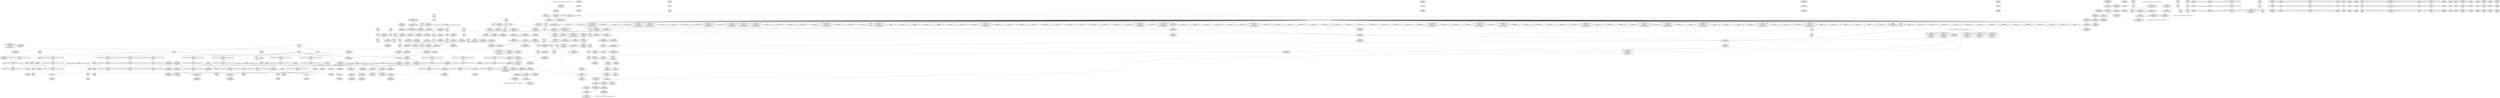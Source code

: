 digraph {
	CE0x4538370 [shape=record,shape=Mrecord,label="{CE0x4538370|232:_%struct.super_block*,_:_CRE_147,148_}"]
	CE0x453d840 [shape=record,shape=Mrecord,label="{CE0x453d840|232:_%struct.super_block*,_:_CRE_215,216_}"]
	CE0x44f7680 [shape=record,shape=Mrecord,label="{CE0x44f7680|cred_sid:tmp1|*SummSource*}"]
	CE0x452dac0 [shape=record,shape=Mrecord,label="{CE0x452dac0|get_current:tmp2|*SummSink*}"]
	CE0x44f1ae0 [shape=record,shape=Mrecord,label="{CE0x44f1ae0|selinux_sb_statfs:do.end|*SummSource*}"]
	CE0x4510780 [shape=record,shape=Mrecord,label="{CE0x4510780|cred_sid:bb|*SummSink*}"]
	CE0x4519a90 [shape=record,shape=Mrecord,label="{CE0x4519a90|cred_sid:tmp3|*SummSource*}"]
	CE0x45778f0 [shape=record,shape=Mrecord,label="{CE0x45778f0|i32_1|*Constant*}"]
	CE0x4519e90 [shape=record,shape=Mrecord,label="{CE0x4519e90|_call_void_mcount()_#3|*SummSink*}"]
	CE0x4595ed0 [shape=record,shape=Mrecord,label="{CE0x4595ed0|cred_sid:security|security/selinux/hooks.c,196|*SummSource*}"]
	CE0x4534980 [shape=record,shape=Mrecord,label="{CE0x4534980|232:_%struct.super_block*,_:_CRE_151,152_}"]
	CE0x453d700 [shape=record,shape=Mrecord,label="{CE0x453d700|232:_%struct.super_block*,_:_CRE_214,215_}"]
	CE0x453f8a0 [shape=record,shape=Mrecord,label="{CE0x453f8a0|232:_%struct.super_block*,_:_CRE_306,307_}"]
	CE0x456e5d0 [shape=record,shape=Mrecord,label="{CE0x456e5d0|selinux_sb_statfs:tmp23|security/selinux/hooks.c,2629}"]
	CE0x44f3340 [shape=record,shape=Mrecord,label="{CE0x44f3340|selinux_sb_statfs:tobool|security/selinux/hooks.c,2625}"]
	CE0x4593510 [shape=record,shape=Mrecord,label="{CE0x4593510|get_current:tmp4|./arch/x86/include/asm/current.h,14|*SummSink*}"]
	CE0x4572330 [shape=record,shape=Mrecord,label="{CE0x4572330|superblock_has_perm:call|security/selinux/hooks.c,1863|*SummSource*}"]
	CE0x4519f50 [shape=record,shape=Mrecord,label="{CE0x4519f50|i32_22|*Constant*}"]
	CE0x453c300 [shape=record,shape=Mrecord,label="{CE0x453c300|232:_%struct.super_block*,_:_CRE_198,199_}"]
	CE0x44eb770 [shape=record,shape=Mrecord,label="{CE0x44eb770|selinux_sb_statfs:tmp14|security/selinux/hooks.c,2625|*SummSink*}"]
	CE0x4539b00 [shape=record,shape=Mrecord,label="{CE0x4539b00|232:_%struct.super_block*,_:_CRE_166,167_}"]
	CE0x44e9680 [shape=record,shape=Mrecord,label="{CE0x44e9680|selinux_sb_statfs:tmp13|security/selinux/hooks.c,2625|*SummSource*}"]
	CE0x3d95060 [shape=record,shape=Mrecord,label="{CE0x3d95060|selinux_sb_statfs:land.lhs.true}"]
	CE0x44e3d30 [shape=record,shape=Mrecord,label="{CE0x44e3d30|selinux_sb_statfs:bb}"]
	CE0x45809d0 [shape=record,shape=Mrecord,label="{CE0x45809d0|superblock_has_perm:sid1|security/selinux/hooks.c,1866|*SummSink*}"]
	CE0x4550560 [shape=record,shape=Mrecord,label="{CE0x4550560|superblock_has_perm:call2|security/selinux/hooks.c,1866|*SummSink*}"]
	CE0x453eef0 [shape=record,shape=Mrecord,label="{CE0x453eef0|232:_%struct.super_block*,_:_CRE_272,280_|*MultipleSource*|security/selinux/hooks.c,2629|Function::selinux_sb_statfs&Arg::dentry::}"]
	CE0x453cbc0 [shape=record,shape=Mrecord,label="{CE0x453cbc0|232:_%struct.super_block*,_:_CRE_205,206_}"]
	CE0x4538300 [shape=record,shape=Mrecord,label="{CE0x4538300|232:_%struct.super_block*,_:_CRE_148,149_}"]
	"CONST[source:0(mediator),value:2(dynamic)][purpose:{subject}][SnkIdx:0]"
	CE0x453a280 [shape=record,shape=Mrecord,label="{CE0x453a280|232:_%struct.super_block*,_:_CRE_172,173_}"]
	CE0x45875e0 [shape=record,shape=Mrecord,label="{CE0x45875e0|superblock_has_perm:entry}"]
	CE0x4535e80 [shape=record,shape=Mrecord,label="{CE0x4535e80|232:_%struct.super_block*,_:_CRE_16,24_|*MultipleSource*|security/selinux/hooks.c,2629|Function::selinux_sb_statfs&Arg::dentry::}"]
	CE0x4588000 [shape=record,shape=Mrecord,label="{CE0x4588000|superblock_has_perm:sb|Function::superblock_has_perm&Arg::sb::}"]
	"CONST[source:2(external),value:2(dynamic)][purpose:{subject}][SrcIdx:3]"
	CE0x453a8c0 [shape=record,shape=Mrecord,label="{CE0x453a8c0|232:_%struct.super_block*,_:_CRE_177,178_}"]
	CE0x454f9d0 [shape=record,shape=Mrecord,label="{CE0x454f9d0|avc_has_perm:tsid|Function::avc_has_perm&Arg::tsid::|*SummSource*}"]
	CE0x4551720 [shape=record,shape=Mrecord,label="{CE0x4551720|_ret_i32_%retval.0,_!dbg_!27728|security/selinux/avc.c,775|*SummSink*}"]
	CE0x453f0e0 [shape=record,shape=Mrecord,label="{CE0x453f0e0|232:_%struct.super_block*,_:_CRE_280,288_|*MultipleSource*|security/selinux/hooks.c,2629|Function::selinux_sb_statfs&Arg::dentry::}"]
	CE0x4550fe0 [shape=record,shape=Mrecord,label="{CE0x4550fe0|avc_has_perm:requested|Function::avc_has_perm&Arg::requested::|*SummSink*}"]
	CE0x4518ca0 [shape=record,shape=Mrecord,label="{CE0x4518ca0|232:_%struct.super_block*,_:_CRE_158,159_}"]
	CE0x454fc70 [shape=record,shape=Mrecord,label="{CE0x454fc70|i16_5|*Constant*}"]
	CE0x4510d30 [shape=record,shape=Mrecord,label="{CE0x4510d30|superblock_has_perm:tmp2|*SummSink*}"]
	CE0x44f47f0 [shape=record,shape=Mrecord,label="{CE0x44f47f0|i64*_getelementptr_inbounds_(_11_x_i64_,_11_x_i64_*___llvm_gcov_ctr202,_i64_0,_i64_6)|*Constant*|*SummSource*}"]
	CE0x451a8c0 [shape=record,shape=Mrecord,label="{CE0x451a8c0|cred_sid:tmp5|security/selinux/hooks.c,196|*SummSource*}"]
	CE0x44eb920 [shape=record,shape=Mrecord,label="{CE0x44eb920|i1_true|*Constant*|*SummSource*}"]
	CE0x453d0c0 [shape=record,shape=Mrecord,label="{CE0x453d0c0|232:_%struct.super_block*,_:_CRE_209,210_}"]
	CE0x453d340 [shape=record,shape=Mrecord,label="{CE0x453d340|232:_%struct.super_block*,_:_CRE_211,212_}"]
	CE0x45371b0 [shape=record,shape=Mrecord,label="{CE0x45371b0|232:_%struct.super_block*,_:_CRE_90,91_}"]
	CE0x44e9610 [shape=record,shape=Mrecord,label="{CE0x44e9610|selinux_sb_statfs:tmp13|security/selinux/hooks.c,2625}"]
	CE0x453b400 [shape=record,shape=Mrecord,label="{CE0x453b400|232:_%struct.super_block*,_:_CRE_186,187_}"]
	CE0x44dfb60 [shape=record,shape=Mrecord,label="{CE0x44dfb60|selinux_sb_statfs:tmp9|security/selinux/hooks.c,2625|*SummSink*}"]
	"CONST[source:0(mediator),value:2(dynamic)][purpose:{object}][SnkIdx:1]"
	CE0x5b537c0 [shape=record,shape=Mrecord,label="{CE0x5b537c0|selinux_sb_statfs:if.end|*SummSource*}"]
	CE0x4530100 [shape=record,shape=Mrecord,label="{CE0x4530100|COLLAPSED:_GCMRE_current_task_external_global_%struct.task_struct*:_elem_0::|security/selinux/hooks.c,2625}"]
	CE0x4530170 [shape=record,shape=Mrecord,label="{CE0x4530170|selinux_sb_statfs:cred4|security/selinux/hooks.c,2625|*SummSink*}"]
	CE0x4540220 [shape=record,shape=Mrecord,label="{CE0x4540220|232:_%struct.super_block*,_:_CRE_313,314_}"]
	CE0x45351e0 [shape=record,shape=Mrecord,label="{CE0x45351e0|i32_9|*Constant*|*SummSource*}"]
	CE0x44e26f0 [shape=record,shape=Mrecord,label="{CE0x44e26f0|selinux_sb_statfs:tobool1|security/selinux/hooks.c,2625|*SummSource*}"]
	CE0x4588920 [shape=record,shape=Mrecord,label="{CE0x4588920|_ret_i32_%call2,_!dbg_!27722|security/selinux/hooks.c,1866}"]
	CE0x44f26c0 [shape=record,shape=Mrecord,label="{CE0x44f26c0|selinux_sb_statfs:tmp8|security/selinux/hooks.c,2625|*SummSource*}"]
	CE0x44eb2f0 [shape=record,shape=Mrecord,label="{CE0x44eb2f0|%struct.task_struct*_(%struct.task_struct**)*_asm_movq_%gs:$_1:P_,$0_,_r,im,_dirflag_,_fpsr_,_flags_|*SummSink*}"]
	CE0x453ed00 [shape=record,shape=Mrecord,label="{CE0x453ed00|232:_%struct.super_block*,_:_CRE_264,272_|*MultipleSource*|security/selinux/hooks.c,2629|Function::selinux_sb_statfs&Arg::dentry::}"]
	CE0x44e6680 [shape=record,shape=Mrecord,label="{CE0x44e6680|selinux_sb_statfs:tmp2|*SummSink*}"]
	CE0x453a3c0 [shape=record,shape=Mrecord,label="{CE0x453a3c0|232:_%struct.super_block*,_:_CRE_173,174_}"]
	CE0x4586600 [shape=record,shape=Mrecord,label="{CE0x4586600|selinux_sb_statfs:d_sb7|security/selinux/hooks.c,2630|*SummSink*}"]
	CE0x44e2820 [shape=record,shape=Mrecord,label="{CE0x44e2820|selinux_sb_statfs:tobool1|security/selinux/hooks.c,2625|*SummSink*}"]
	CE0x450df70 [shape=record,shape=Mrecord,label="{CE0x450df70|i32_1|*Constant*|*SummSink*}"]
	"CONST[source:0(mediator),value:2(dynamic)][purpose:{subject}][SrcIdx:4]"
	CE0x452e110 [shape=record,shape=Mrecord,label="{CE0x452e110|avc_has_perm:ssid|Function::avc_has_perm&Arg::ssid::|*SummSource*}"]
	CE0x44fd390 [shape=record,shape=Mrecord,label="{CE0x44fd390|i8*_getelementptr_inbounds_(_45_x_i8_,_45_x_i8_*_.str12,_i32_0,_i32_0)|*Constant*|*SummSink*}"]
	CE0x4514df0 [shape=record,shape=Mrecord,label="{CE0x4514df0|i32_0|*Constant*|*SummSink*}"]
	CE0x453c080 [shape=record,shape=Mrecord,label="{CE0x453c080|232:_%struct.super_block*,_:_CRE_196,197_}"]
	CE0x4535810 [shape=record,shape=Mrecord,label="{CE0x4535810|232:_%struct.super_block*,_:_CRE_88,89_}"]
	CE0x4e26290 [shape=record,shape=Mrecord,label="{CE0x4e26290|i32_0|*Constant*}"]
	CE0x5878b00 [shape=record,shape=Mrecord,label="{CE0x5878b00|selinux_sb_statfs:do.end|*SummSink*}"]
	CE0x453fe60 [shape=record,shape=Mrecord,label="{CE0x453fe60|232:_%struct.super_block*,_:_CRE_310,311_}"]
	CE0x4587d60 [shape=record,shape=Mrecord,label="{CE0x4587d60|superblock_has_perm:cred|Function::superblock_has_perm&Arg::cred::|*SummSink*}"]
	CE0x44f9ed0 [shape=record,shape=Mrecord,label="{CE0x44f9ed0|i8_1|*Constant*|*SummSink*}"]
	CE0x4519b00 [shape=record,shape=Mrecord,label="{CE0x4519b00|cred_sid:tmp3|*SummSink*}"]
	CE0x4588590 [shape=record,shape=Mrecord,label="{CE0x4588590|i32_8|*Constant*|*SummSink*}"]
	CE0x4573e90 [shape=record,shape=Mrecord,label="{CE0x4573e90|superblock_has_perm:s_security|security/selinux/hooks.c,1865}"]
	CE0x4534150 [shape=record,shape=Mrecord,label="{CE0x4534150|i8_10|*Constant*|*SummSource*}"]
	CE0x4536610 [shape=record,shape=Mrecord,label="{CE0x4536610|232:_%struct.super_block*,_:_CRE_48,52_|*MultipleSource*|security/selinux/hooks.c,2629|Function::selinux_sb_statfs&Arg::dentry::}"]
	CE0x45143b0 [shape=record,shape=Mrecord,label="{CE0x45143b0|i64_2|*Constant*|*SummSource*}"]
	CE0x44e9a40 [shape=record,shape=Mrecord,label="{CE0x44e9a40|selinux_sb_statfs:tmp1|*SummSink*}"]
	CE0x4500330 [shape=record,shape=Mrecord,label="{CE0x4500330|selinux_sb_statfs:tmp18|security/selinux/hooks.c,2625|*SummSource*}"]
	CE0x457ff00 [shape=record,shape=Mrecord,label="{CE0x457ff00|superblock_has_perm:tmp5|security/selinux/hooks.c,1865|*SummSource*}"]
	CE0x44ffda0 [shape=record,shape=Mrecord,label="{CE0x44ffda0|selinux_sb_statfs:tmp17|security/selinux/hooks.c,2625}"]
	CE0x4501fa0 [shape=record,shape=Mrecord,label="{CE0x4501fa0|selinux_sb_statfs:land.lhs.true|*SummSink*}"]
	CE0x453b680 [shape=record,shape=Mrecord,label="{CE0x453b680|232:_%struct.super_block*,_:_CRE_188,189_}"]
	CE0x452f440 [shape=record,shape=Mrecord,label="{CE0x452f440|cred_sid:tmp1|*SummSink*}"]
	CE0x4530ec0 [shape=record,shape=Mrecord,label="{CE0x4530ec0|selinux_sb_statfs:type|security/selinux/hooks.c,2628}"]
	CE0x4536dd0 [shape=record,shape=Mrecord,label="{CE0x4536dd0|232:_%struct.super_block*,_:_CRE_80,88_|*MultipleSource*|security/selinux/hooks.c,2629|Function::selinux_sb_statfs&Arg::dentry::}"]
	CE0x451b930 [shape=record,shape=Mrecord,label="{CE0x451b930|selinux_sb_statfs:tmp5|security/selinux/hooks.c,2625|*SummSource*}"]
	CE0x4586bf0 [shape=record,shape=Mrecord,label="{CE0x4586bf0|GLOBAL:superblock_has_perm|*Constant*}"]
	CE0x44e2990 [shape=record,shape=Mrecord,label="{CE0x44e2990|i64_5|*Constant*|*SummSource*}"]
	CE0x44e6810 [shape=record,shape=Mrecord,label="{CE0x44e6810|selinux_sb_statfs:tmp3}"]
	CE0x5878a50 [shape=record,shape=Mrecord,label="{CE0x5878a50|selinux_sb_statfs:do.end}"]
	CE0x450e890 [shape=record,shape=Mrecord,label="{CE0x450e890|0:_i32,_4:_i32,_8:_i32,_12:_i32,_:_CMRE_16,20_|*MultipleSource*|security/selinux/hooks.c,196|security/selinux/hooks.c,197|*LoadInst*|security/selinux/hooks.c,196}"]
	CE0x4518160 [shape=record,shape=Mrecord,label="{CE0x4518160|selinux_sb_statfs:tmp20|security/selinux/hooks.c,2625}"]
	CE0x4587120 [shape=record,shape=Mrecord,label="{CE0x4587120|selinux_sb_statfs:call8|security/selinux/hooks.c,2630|*SummSource*}"]
	CE0x4577770 [shape=record,shape=Mrecord,label="{CE0x4577770|superblock_has_perm:tmp4|*LoadInst*|security/selinux/hooks.c,1865|*SummSink*}"]
	CE0x44f2de0 [shape=record,shape=Mrecord,label="{CE0x44f2de0|selinux_sb_statfs:land.lhs.true2|*SummSource*}"]
	CE0x451a390 [shape=record,shape=Mrecord,label="{CE0x451a390|cred_sid:tmp4|*LoadInst*|security/selinux/hooks.c,196}"]
	CE0x4512bc0 [shape=record,shape=Mrecord,label="{CE0x4512bc0|COLLAPSED:_GCMRE___llvm_gcov_ctr131_internal_global_2_x_i64_zeroinitializer:_elem_0:default:}"]
	CE0x4518de0 [shape=record,shape=Mrecord,label="{CE0x4518de0|232:_%struct.super_block*,_:_CRE_159,160_}"]
	CE0x453cd00 [shape=record,shape=Mrecord,label="{CE0x453cd00|232:_%struct.super_block*,_:_CRE_206,207_}"]
	CE0x44f1e10 [shape=record,shape=Mrecord,label="{CE0x44f1e10|GLOBAL:__llvm_gcov_ctr202|Global_var:__llvm_gcov_ctr202}"]
	CE0x45358e0 [shape=record,shape=Mrecord,label="{CE0x45358e0|selinux_sb_statfs:d_sb|security/selinux/hooks.c,2629}"]
	CE0x456e9b0 [shape=record,shape=Mrecord,label="{CE0x456e9b0|selinux_sb_statfs:u|security/selinux/hooks.c,2629|*SummSource*}"]
	CE0x4517fe0 [shape=record,shape=Mrecord,label="{CE0x4517fe0|selinux_sb_statfs:tmp19|security/selinux/hooks.c,2625|*SummSink*}"]
	CE0x450ded0 [shape=record,shape=Mrecord,label="{CE0x450ded0|i32_1|*Constant*|*SummSource*}"]
	CE0x453f2d0 [shape=record,shape=Mrecord,label="{CE0x453f2d0|232:_%struct.super_block*,_:_CRE_288,296_|*MultipleSource*|security/selinux/hooks.c,2629|Function::selinux_sb_statfs&Arg::dentry::}"]
	CE0x4547300 [shape=record,shape=Mrecord,label="{CE0x4547300|selinux_sb_statfs:s_root|security/selinux/hooks.c,2629}"]
	CE0x4550860 [shape=record,shape=Mrecord,label="{CE0x4550860|i32_(i32,_i32,_i16,_i32,_%struct.common_audit_data*)*_bitcast_(i32_(i32,_i32,_i16,_i32,_%struct.common_audit_data.495*)*_avc_has_perm_to_i32_(i32,_i32,_i16,_i32,_%struct.common_audit_data*)*)|*Constant*|*SummSink*}"]
	CE0x44e5930 [shape=record,shape=Mrecord,label="{CE0x44e5930|_call_void_mcount()_#3|*SummSource*}"]
	CE0x453b7c0 [shape=record,shape=Mrecord,label="{CE0x453b7c0|232:_%struct.super_block*,_:_CRE_189,190_}"]
	CE0x457e3d0 [shape=record,shape=Mrecord,label="{CE0x457e3d0|COLLAPSED:_GCMRE___llvm_gcov_ctr98_internal_global_2_x_i64_zeroinitializer:_elem_0:default:}"]
	CE0x4534ff0 [shape=record,shape=Mrecord,label="{CE0x4534ff0|232:_%struct.super_block*,_:_CRE_153,154_}"]
	CE0x4537f90 [shape=record,shape=Mrecord,label="{CE0x4537f90|232:_%struct.super_block*,_:_CRE_145,146_}"]
	CE0x44f75a0 [shape=record,shape=Mrecord,label="{CE0x44f75a0|i64_1|*Constant*}"]
	CE0x4572990 [shape=record,shape=Mrecord,label="{CE0x4572990|cred_sid:entry|*SummSink*}"]
	CE0x45838e0 [shape=record,shape=Mrecord,label="{CE0x45838e0|avc_has_perm:tsid|Function::avc_has_perm&Arg::tsid::}"]
	CE0x4587870 [shape=record,shape=Mrecord,label="{CE0x4587870|superblock_has_perm:entry|*SummSink*}"]
	CE0x44f8090 [shape=record,shape=Mrecord,label="{CE0x44f8090|selinux_sb_statfs:tmp9|security/selinux/hooks.c,2625|*SummSource*}"]
	CE0x4584ff0 [shape=record,shape=Mrecord,label="{CE0x4584ff0|superblock_has_perm:tmp3|*SummSink*}"]
	CE0x453fd20 [shape=record,shape=Mrecord,label="{CE0x453fd20|232:_%struct.super_block*,_:_CRE_309,310_}"]
	CE0x45883e0 [shape=record,shape=Mrecord,label="{CE0x45883e0|i32_8|*Constant*|*SummSource*}"]
	CE0x44f3ba0 [shape=record,shape=Mrecord,label="{CE0x44f3ba0|get_current:tmp1|*SummSource*}"]
	CE0x4546750 [shape=record,shape=Mrecord,label="{CE0x4546750|96:_%struct.dentry*,_272:_i8*,_:_CRE_96,104_|*MultipleSource*|security/selinux/hooks.c,2629|*LoadInst*|security/selinux/hooks.c,2629}"]
	CE0x44e7c00 [shape=record,shape=Mrecord,label="{CE0x44e7c00|selinux_sb_statfs:tmp|*SummSource*}"]
	CE0x61aaa80 [shape=record,shape=Mrecord,label="{CE0x61aaa80|i64_3|*Constant*|*SummSource*}"]
	CE0x453eb10 [shape=record,shape=Mrecord,label="{CE0x453eb10|232:_%struct.super_block*,_:_CRE_256,264_|*MultipleSource*|security/selinux/hooks.c,2629|Function::selinux_sb_statfs&Arg::dentry::}"]
	CE0x4588770 [shape=record,shape=Mrecord,label="{CE0x4588770|superblock_has_perm:perms|Function::superblock_has_perm&Arg::perms::}"]
	CE0x44f0af0 [shape=record,shape=Mrecord,label="{CE0x44f0af0|GLOBAL:selinux_sb_statfs.__warned|Global_var:selinux_sb_statfs.__warned|*SummSink*}"]
	CE0x4575df0 [shape=record,shape=Mrecord,label="{CE0x4575df0|_ret_i32_%call2,_!dbg_!27722|security/selinux/hooks.c,1866|*SummSink*}"]
	CE0x453d5c0 [shape=record,shape=Mrecord,label="{CE0x453d5c0|232:_%struct.super_block*,_:_CRE_213,214_}"]
	CE0x44f0270 [shape=record,shape=Mrecord,label="{CE0x44f0270|selinux_sb_statfs:tmp2}"]
	CE0x44e7270 [shape=record,shape=Mrecord,label="{CE0x44e7270|selinux_sb_statfs:tmp11|security/selinux/hooks.c,2625|*SummSource*}"]
	CE0x4537330 [shape=record,shape=Mrecord,label="{CE0x4537330|232:_%struct.super_block*,_:_CRE_92,93_}"]
	CE0x4518640 [shape=record,shape=Mrecord,label="{CE0x4518640|selinux_sb_statfs:tmp20|security/selinux/hooks.c,2625|*SummSink*}"]
	CE0x44f05e0 [shape=record,shape=Mrecord,label="{CE0x44f05e0|_call_void_mcount()_#3|*SummSink*}"]
	CE0x450ec50 [shape=record,shape=Mrecord,label="{CE0x450ec50|cred_sid:tmp6|security/selinux/hooks.c,197|*SummSink*}"]
	CE0x45405e0 [shape=record,shape=Mrecord,label="{CE0x45405e0|232:_%struct.super_block*,_:_CRE_316,317_}"]
	CE0x44f0680 [shape=record,shape=Mrecord,label="{CE0x44f0680|get_current:tmp4|./arch/x86/include/asm/current.h,14}"]
	CE0x4551290 [shape=record,shape=Mrecord,label="{CE0x4551290|avc_has_perm:auditdata|Function::avc_has_perm&Arg::auditdata::|*SummSource*}"]
	CE0x44f7f80 [shape=record,shape=Mrecord,label="{CE0x44f7f80|selinux_sb_statfs:tmp9|security/selinux/hooks.c,2625}"]
	CE0x44fb420 [shape=record,shape=Mrecord,label="{CE0x44fb420|superblock_has_perm:tmp|*SummSink*}"]
	CE0x4573540 [shape=record,shape=Mrecord,label="{CE0x4573540|get_current:tmp3|*SummSource*}"]
	CE0x4586ac0 [shape=record,shape=Mrecord,label="{CE0x4586ac0|selinux_sb_statfs:tmp24|*LoadInst*|security/selinux/hooks.c,2630|*SummSink*}"]
	CE0x45502f0 [shape=record,shape=Mrecord,label="{CE0x45502f0|avc_has_perm:tclass|Function::avc_has_perm&Arg::tclass::|*SummSink*}"]
	CE0x4586490 [shape=record,shape=Mrecord,label="{CE0x4586490|selinux_sb_statfs:d_sb7|security/selinux/hooks.c,2630|*SummSource*}"]
	CE0x4537e00 [shape=record,shape=Mrecord,label="{CE0x4537e00|232:_%struct.super_block*,_:_CRE_112,144_|*MultipleSource*|security/selinux/hooks.c,2629|Function::selinux_sb_statfs&Arg::dentry::}"]
	CE0x44f5fa0 [shape=record,shape=Mrecord,label="{CE0x44f5fa0|selinux_sb_statfs:entry}"]
	CE0x4593470 [shape=record,shape=Mrecord,label="{CE0x4593470|get_current:tmp4|./arch/x86/include/asm/current.h,14|*SummSource*}"]
	CE0x453dd40 [shape=record,shape=Mrecord,label="{CE0x453dd40|232:_%struct.super_block*,_:_CRE_219,220_}"]
	CE0x456e750 [shape=record,shape=Mrecord,label="{CE0x456e750|selinux_sb_statfs:tmp23|security/selinux/hooks.c,2629|*SummSink*}"]
	CE0x4502c90 [shape=record,shape=Mrecord,label="{CE0x4502c90|selinux_sb_statfs:ad|security/selinux/hooks.c, 2626}"]
	CE0x44f1ee0 [shape=record,shape=Mrecord,label="{CE0x44f1ee0|GLOBAL:__llvm_gcov_ctr202|Global_var:__llvm_gcov_ctr202|*SummSource*}"]
	CE0x4535410 [shape=record,shape=Mrecord,label="{CE0x4535410|selinux_sb_statfs:d_sb|security/selinux/hooks.c,2629|*SummSource*}"]
	CE0x4e26160 [shape=record,shape=Mrecord,label="{CE0x4e26160|_call_void_mcount()_#3|*SummSink*}"]
	"CONST[source:1(input),value:2(dynamic)][purpose:{object}][SrcIdx:1]"
	CE0x4502840 [shape=record,shape=Mrecord,label="{CE0x4502840|selinux_sb_statfs:tmp7|security/selinux/hooks.c,2625|*SummSink*}"]
	CE0x45404a0 [shape=record,shape=Mrecord,label="{CE0x45404a0|232:_%struct.super_block*,_:_CRE_315,316_}"]
	CE0x45178e0 [shape=record,shape=Mrecord,label="{CE0x45178e0|i64*_getelementptr_inbounds_(_11_x_i64_,_11_x_i64_*___llvm_gcov_ctr202,_i64_0,_i64_10)|*Constant*}"]
	CE0x44f98b0 [shape=record,shape=Mrecord,label="{CE0x44f98b0|i8_1|*Constant*}"]
	CE0x453a640 [shape=record,shape=Mrecord,label="{CE0x453a640|232:_%struct.super_block*,_:_CRE_175,176_}"]
	CE0x4585790 [shape=record,shape=Mrecord,label="{CE0x4585790|superblock_has_perm:call|security/selinux/hooks.c,1863}"]
	CE0x4518f20 [shape=record,shape=Mrecord,label="{CE0x4518f20|232:_%struct.super_block*,_:_CRE_160,161_}"]
	CE0x450e980 [shape=record,shape=Mrecord,label="{CE0x450e980|0:_i32,_4:_i32,_8:_i32,_12:_i32,_:_CMRE_20,24_|*MultipleSource*|security/selinux/hooks.c,196|security/selinux/hooks.c,197|*LoadInst*|security/selinux/hooks.c,196}"]
	CE0x44fba80 [shape=record,shape=Mrecord,label="{CE0x44fba80|i32_2625|*Constant*|*SummSink*}"]
	CE0x453bcc0 [shape=record,shape=Mrecord,label="{CE0x453bcc0|232:_%struct.super_block*,_:_CRE_193,194_}"]
	CE0x44f2fc0 [shape=record,shape=Mrecord,label="{CE0x44f2fc0|selinux_sb_statfs:tobool|security/selinux/hooks.c,2625|*SummSource*}"]
	CE0x4519680 [shape=record,shape=Mrecord,label="{CE0x4519680|i64_3|*Constant*|*SummSink*}"]
	CE0x44feff0 [shape=record,shape=Mrecord,label="{CE0x44feff0|_ret_%struct.task_struct*_%tmp4,_!dbg_!27714|./arch/x86/include/asm/current.h,14}"]
	CE0x4540860 [shape=record,shape=Mrecord,label="{CE0x4540860|232:_%struct.super_block*,_:_CRE_318,319_}"]
	CE0x44fd2e0 [shape=record,shape=Mrecord,label="{CE0x44fd2e0|i8*_getelementptr_inbounds_(_45_x_i8_,_45_x_i8_*_.str12,_i32_0,_i32_0)|*Constant*|*SummSource*}"]
	CE0x452e0a0 [shape=record,shape=Mrecord,label="{CE0x452e0a0|avc_has_perm:ssid|Function::avc_has_perm&Arg::ssid::}"]
	CE0x453f6b0 [shape=record,shape=Mrecord,label="{CE0x453f6b0|232:_%struct.super_block*,_:_CRE_305,306_}"]
	CE0x4537630 [shape=record,shape=Mrecord,label="{CE0x4537630|232:_%struct.super_block*,_:_CRE_93,94_}"]
	CE0x44ebd60 [shape=record,shape=Mrecord,label="{CE0x44ebd60|i64*_getelementptr_inbounds_(_11_x_i64_,_11_x_i64_*___llvm_gcov_ctr202,_i64_0,_i64_8)|*Constant*|*SummSink*}"]
	CE0x4534b10 [shape=record,shape=Mrecord,label="{CE0x4534b10|i32_9|*Constant*}"]
	CE0x44fa6f0 [shape=record,shape=Mrecord,label="{CE0x44fa6f0|_call_void_lockdep_rcu_suspicious(i8*_getelementptr_inbounds_(_25_x_i8_,_25_x_i8_*_.str3,_i32_0,_i32_0),_i32_2625,_i8*_getelementptr_inbounds_(_45_x_i8_,_45_x_i8_*_.str12,_i32_0,_i32_0))_#10,_!dbg_!27728|security/selinux/hooks.c,2625|*SummSource*}"]
	CE0x44fd6c0 [shape=record,shape=Mrecord,label="{CE0x44fd6c0|cred_sid:cred|Function::cred_sid&Arg::cred::|*SummSource*}"]
	CE0x453e100 [shape=record,shape=Mrecord,label="{CE0x453e100|232:_%struct.super_block*,_:_CRE_222,223_}"]
	CE0x44fedb0 [shape=record,shape=Mrecord,label="{CE0x44fedb0|_ret_%struct.task_struct*_%tmp4,_!dbg_!27714|./arch/x86/include/asm/current.h,14|*SummSource*}"]
	CE0x4550d90 [shape=record,shape=Mrecord,label="{CE0x4550d90|avc_has_perm:requested|Function::avc_has_perm&Arg::requested::}"]
	CE0x44e7a60 [shape=record,shape=Mrecord,label="{CE0x44e7a60|i64*_getelementptr_inbounds_(_11_x_i64_,_11_x_i64_*___llvm_gcov_ctr202,_i64_0,_i64_0)|*Constant*|*SummSink*}"]
	CE0x44f5090 [shape=record,shape=Mrecord,label="{CE0x44f5090|selinux_sb_statfs:tmp8|security/selinux/hooks.c,2625|*SummSink*}"]
	CE0x4574c40 [shape=record,shape=Mrecord,label="{CE0x4574c40|_ret_i32_%call8,_!dbg_!27749|security/selinux/hooks.c,2630|*SummSink*}"]
	CE0x452da50 [shape=record,shape=Mrecord,label="{CE0x452da50|get_current:tmp2|*SummSource*}"]
	CE0x61aa920 [shape=record,shape=Mrecord,label="{CE0x61aa920|i64_3|*Constant*}"]
	CE0x44f4010 [shape=record,shape=Mrecord,label="{CE0x44f4010|i64_1|*Constant*}"]
	CE0x4535ba0 [shape=record,shape=Mrecord,label="{CE0x4535ba0|selinux_sb_statfs:d_sb|security/selinux/hooks.c,2629|*SummSink*}"]
	CE0x4531060 [shape=record,shape=Mrecord,label="{CE0x4531060|selinux_sb_statfs:type|security/selinux/hooks.c,2628|*SummSource*}"]
	CE0x4516880 [shape=record,shape=Mrecord,label="{CE0x4516880|get_current:tmp3}"]
	CE0x45749b0 [shape=record,shape=Mrecord,label="{CE0x45749b0|superblock_has_perm:perms|Function::superblock_has_perm&Arg::perms::|*SummSink*}"]
	CE0x44f3570 [shape=record,shape=Mrecord,label="{CE0x44f3570|selinux_sb_statfs:bb|*SummSink*}"]
	CE0x451b3f0 [shape=record,shape=Mrecord,label="{CE0x451b3f0|0:_i32,_4:_i32,_8:_i32,_12:_i32,_:_CMRE_0,4_|*MultipleSource*|security/selinux/hooks.c,196|security/selinux/hooks.c,197|*LoadInst*|security/selinux/hooks.c,196}"]
	CE0x4512b50 [shape=record,shape=Mrecord,label="{CE0x4512b50|cred_sid:tmp}"]
	CE0x44f3780 [shape=record,shape=Mrecord,label="{CE0x44f3780|i64*_getelementptr_inbounds_(_2_x_i64_,_2_x_i64_*___llvm_gcov_ctr98,_i64_0,_i64_1)|*Constant*}"]
	CE0x453ca80 [shape=record,shape=Mrecord,label="{CE0x453ca80|232:_%struct.super_block*,_:_CRE_204,205_}"]
	CE0x452f200 [shape=record,shape=Mrecord,label="{CE0x452f200|i64*_getelementptr_inbounds_(_2_x_i64_,_2_x_i64_*___llvm_gcov_ctr131,_i64_0,_i64_1)|*Constant*}"]
	CE0x456e7c0 [shape=record,shape=Mrecord,label="{CE0x456e7c0|selinux_sb_statfs:tmp23|security/selinux/hooks.c,2629|*SummSource*}"]
	CE0x44fe8d0 [shape=record,shape=Mrecord,label="{CE0x44fe8d0|get_current:entry}"]
	CE0x4501560 [shape=record,shape=Mrecord,label="{CE0x4501560|i64*_getelementptr_inbounds_(_2_x_i64_,_2_x_i64_*___llvm_gcov_ctr151,_i64_0,_i64_0)|*Constant*|*SummSource*}"]
	CE0x452fb30 [shape=record,shape=Mrecord,label="{CE0x452fb30|cred_sid:tmp2|*SummSink*}"]
	CE0x44e8ff0 [shape=record,shape=Mrecord,label="{CE0x44e8ff0|i64*_getelementptr_inbounds_(_11_x_i64_,_11_x_i64_*___llvm_gcov_ctr202,_i64_0,_i64_6)|*Constant*|*SummSink*}"]
	CE0x45513e0 [shape=record,shape=Mrecord,label="{CE0x45513e0|avc_has_perm:auditdata|Function::avc_has_perm&Arg::auditdata::|*SummSink*}"]
	CE0x4540d60 [shape=record,shape=Mrecord,label="{CE0x4540d60|selinux_sb_statfs:tmp22|*LoadInst*|security/selinux/hooks.c,2629|*SummSink*}"]
	CE0x44f8a50 [shape=record,shape=Mrecord,label="{CE0x44f8a50|i8*_getelementptr_inbounds_(_25_x_i8_,_25_x_i8_*_.str3,_i32_0,_i32_0)|*Constant*|*SummSource*}"]
	CE0x451ba70 [shape=record,shape=Mrecord,label="{CE0x451ba70|selinux_sb_statfs:tmp5|security/selinux/hooks.c,2625|*SummSink*}"]
	CE0x44f8470 [shape=record,shape=Mrecord,label="{CE0x44f8470|selinux_sb_statfs:tmp10|security/selinux/hooks.c,2625|*SummSource*}"]
	CE0x453e600 [shape=record,shape=Mrecord,label="{CE0x453e600|232:_%struct.super_block*,_:_CRE_232,240_|*MultipleSource*|security/selinux/hooks.c,2629|Function::selinux_sb_statfs&Arg::dentry::}"]
	CE0x4595e10 [shape=record,shape=Mrecord,label="{CE0x4595e10|i32_22|*Constant*|*SummSink*}"]
	CE0x4530ab0 [shape=record,shape=Mrecord,label="{CE0x4530ab0|selinux_sb_statfs:tmp21|security/selinux/hooks.c,2625|*SummSource*}"]
	CE0x4578720 [shape=record,shape=Mrecord,label="{CE0x4578720|i64*_getelementptr_inbounds_(_2_x_i64_,_2_x_i64_*___llvm_gcov_ctr98,_i64_0,_i64_0)|*Constant*|*SummSink*}"]
	CE0x4572a70 [shape=record,shape=Mrecord,label="{CE0x4572a70|cred_sid:cred|Function::cred_sid&Arg::cred::}"]
	CE0x453cf80 [shape=record,shape=Mrecord,label="{CE0x453cf80|232:_%struct.super_block*,_:_CRE_208,209_}"]
	CE0x44eea10 [shape=record,shape=Mrecord,label="{CE0x44eea10|selinux_sb_statfs:call|security/selinux/hooks.c,2625|*SummSource*}"]
	CE0x451af90 [shape=record,shape=Mrecord,label="{CE0x451af90|cred_sid:sid|security/selinux/hooks.c,197}"]
	CE0x44e2680 [shape=record,shape=Mrecord,label="{CE0x44e2680|selinux_sb_statfs:tobool1|security/selinux/hooks.c,2625}"]
	CE0x4531260 [shape=record,shape=Mrecord,label="{CE0x4531260|selinux_sb_statfs:type|security/selinux/hooks.c,2628|*SummSink*}"]
	CE0x44ea030 [shape=record,shape=Mrecord,label="{CE0x44ea030|i64*_getelementptr_inbounds_(_2_x_i64_,_2_x_i64_*___llvm_gcov_ctr151,_i64_0,_i64_1)|*Constant*|*SummSink*}"]
	CE0x457fe30 [shape=record,shape=Mrecord,label="{CE0x457fe30|superblock_has_perm:tmp5|security/selinux/hooks.c,1865}"]
	CE0x45024d0 [shape=record,shape=Mrecord,label="{CE0x45024d0|selinux_sb_statfs:tmp7|security/selinux/hooks.c,2625}"]
	CE0x451a510 [shape=record,shape=Mrecord,label="{CE0x451a510|cred_sid:tmp4|*LoadInst*|security/selinux/hooks.c,196|*SummSource*}"]
	CE0x44fd800 [shape=record,shape=Mrecord,label="{CE0x44fd800|_ret_i32_%tmp6,_!dbg_!27716|security/selinux/hooks.c,197|*SummSource*}"]
	CE0x4539600 [shape=record,shape=Mrecord,label="{CE0x4539600|232:_%struct.super_block*,_:_CRE_162,163_}"]
	CE0x4530450 [shape=record,shape=Mrecord,label="{CE0x4530450|selinux_sb_statfs:cred4|security/selinux/hooks.c,2625|*SummSource*}"]
	CE0x44ef780 [shape=record,shape=Mrecord,label="{CE0x44ef780|i64_1|*Constant*|*SummSource*}"]
	CE0x44fdbf0 [shape=record,shape=Mrecord,label="{CE0x44fdbf0|i32_0|*Constant*}"]
	CE0x45394c0 [shape=record,shape=Mrecord,label="{CE0x45394c0|232:_%struct.super_block*,_:_CRE_161,162_}"]
	CE0x44ebc30 [shape=record,shape=Mrecord,label="{CE0x44ebc30|i1_true|*Constant*|*SummSink*}"]
	CE0x44fdac0 [shape=record,shape=Mrecord,label="{CE0x44fdac0|i32_16|*Constant*|*SummSink*}"]
	CE0x4573680 [shape=record,shape=Mrecord,label="{CE0x4573680|_call_void_mcount()_#3}"]
	CE0x4538180 [shape=record,shape=Mrecord,label="{CE0x4538180|232:_%struct.super_block*,_:_CRE_146,147_}"]
	CE0x4502d00 [shape=record,shape=Mrecord,label="{CE0x4502d00|selinux_sb_statfs:ad|security/selinux/hooks.c, 2626|*SummSource*}"]
	CE0x44f3890 [shape=record,shape=Mrecord,label="{CE0x44f3890|i64*_getelementptr_inbounds_(_11_x_i64_,_11_x_i64_*___llvm_gcov_ctr202,_i64_0,_i64_1)|*Constant*}"]
	CE0x44e2e10 [shape=record,shape=Mrecord,label="{CE0x44e2e10|selinux_sb_statfs:land.lhs.true2}"]
	CE0x44f4300 [shape=record,shape=Mrecord,label="{CE0x44f4300|selinux_sb_statfs:land.lhs.true2|*SummSink*}"]
	CE0x44e9890 [shape=record,shape=Mrecord,label="{CE0x44e9890|selinux_sb_statfs:tmp13|security/selinux/hooks.c,2625|*SummSink*}"]
	CE0x45872a0 [shape=record,shape=Mrecord,label="{CE0x45872a0|selinux_sb_statfs:call8|security/selinux/hooks.c,2630|*SummSink*}"]
	CE0x4572cb0 [shape=record,shape=Mrecord,label="{CE0x4572cb0|i64*_getelementptr_inbounds_(_2_x_i64_,_2_x_i64_*___llvm_gcov_ctr98,_i64_0,_i64_1)|*Constant*|*SummSource*}"]
	CE0x453de80 [shape=record,shape=Mrecord,label="{CE0x453de80|232:_%struct.super_block*,_:_CRE_220,221_}"]
	CE0x453bf40 [shape=record,shape=Mrecord,label="{CE0x453bf40|232:_%struct.super_block*,_:_CRE_195,196_}"]
	CE0x453fa90 [shape=record,shape=Mrecord,label="{CE0x453fa90|232:_%struct.super_block*,_:_CRE_307,308_}"]
	CE0x4518b60 [shape=record,shape=Mrecord,label="{CE0x4518b60|232:_%struct.super_block*,_:_CRE_157,158_}"]
	CE0x44fa170 [shape=record,shape=Mrecord,label="{CE0x44fa170|_call_void_lockdep_rcu_suspicious(i8*_getelementptr_inbounds_(_25_x_i8_,_25_x_i8_*_.str3,_i32_0,_i32_0),_i32_2625,_i8*_getelementptr_inbounds_(_45_x_i8_,_45_x_i8_*_.str12,_i32_0,_i32_0))_#10,_!dbg_!27728|security/selinux/hooks.c,2625}"]
	CE0x452f690 [shape=record,shape=Mrecord,label="{CE0x452f690|i64*_getelementptr_inbounds_(_2_x_i64_,_2_x_i64_*___llvm_gcov_ctr131,_i64_0,_i64_1)|*Constant*|*SummSink*}"]
	CE0x4583370 [shape=record,shape=Mrecord,label="{CE0x4583370|i32_(i32,_i32,_i16,_i32,_%struct.common_audit_data*)*_bitcast_(i32_(i32,_i32,_i16,_i32,_%struct.common_audit_data.495*)*_avc_has_perm_to_i32_(i32,_i32,_i16,_i32,_%struct.common_audit_data*)*)|*Constant*}"]
	CE0x453c800 [shape=record,shape=Mrecord,label="{CE0x453c800|232:_%struct.super_block*,_:_CRE_202,203_}"]
	CE0x4596340 [shape=record,shape=Mrecord,label="{CE0x4596340|cred_sid:security|security/selinux/hooks.c,196|*SummSink*}"]
	CE0x4540c20 [shape=record,shape=Mrecord,label="{CE0x4540c20|selinux_sb_statfs:tmp22|*LoadInst*|security/selinux/hooks.c,2629|*SummSource*}"]
	CE0x452e840 [shape=record,shape=Mrecord,label="{CE0x452e840|cred_sid:tmp|*SummSink*}"]
	CE0x453c440 [shape=record,shape=Mrecord,label="{CE0x453c440|232:_%struct.super_block*,_:_CRE_199,200_}"]
	CE0x44f04e0 [shape=record,shape=Mrecord,label="{CE0x44f04e0|_call_void_mcount()_#3|*SummSource*}"]
	CE0x45014f0 [shape=record,shape=Mrecord,label="{CE0x45014f0|i64*_getelementptr_inbounds_(_2_x_i64_,_2_x_i64_*___llvm_gcov_ctr151,_i64_0,_i64_0)|*Constant*}"]
	CE0x4515260 [shape=record,shape=Mrecord,label="{CE0x4515260|superblock_has_perm:bb}"]
	CE0x44eb360 [shape=record,shape=Mrecord,label="{CE0x44eb360|GLOBAL:current_task|Global_var:current_task}"]
	CE0x44f9990 [shape=record,shape=Mrecord,label="{CE0x44f9990|selinux_sb_statfs:tmp15|security/selinux/hooks.c,2625|*SummSource*}"]
	CE0x456e940 [shape=record,shape=Mrecord,label="{CE0x456e940|selinux_sb_statfs:u|security/selinux/hooks.c,2629|*SummSink*}"]
	CE0x44f9c20 [shape=record,shape=Mrecord,label="{CE0x44f9c20|i8_1|*Constant*|*SummSource*}"]
	CE0x44ebed0 [shape=record,shape=Mrecord,label="{CE0x44ebed0|i64*_getelementptr_inbounds_(_11_x_i64_,_11_x_i64_*___llvm_gcov_ctr202,_i64_0,_i64_8)|*Constant*}"]
	CE0x450ea70 [shape=record,shape=Mrecord,label="{CE0x450ea70|cred_sid:tmp6|security/selinux/hooks.c,197}"]
	CE0x4551220 [shape=record,shape=Mrecord,label="{CE0x4551220|avc_has_perm:auditdata|Function::avc_has_perm&Arg::auditdata::}"]
	CE0x44fd730 [shape=record,shape=Mrecord,label="{CE0x44fd730|cred_sid:cred|Function::cred_sid&Arg::cred::|*SummSink*}"]
	CE0x4580140 [shape=record,shape=Mrecord,label="{CE0x4580140|superblock_has_perm:tmp5|security/selinux/hooks.c,1865|*SummSink*}"]
	CE0x451b020 [shape=record,shape=Mrecord,label="{CE0x451b020|cred_sid:sid|security/selinux/hooks.c,197|*SummSink*}"]
	CE0x44f94d0 [shape=record,shape=Mrecord,label="{CE0x44f94d0|i64*_getelementptr_inbounds_(_11_x_i64_,_11_x_i64_*___llvm_gcov_ctr202,_i64_0,_i64_8)|*Constant*|*SummSource*}"]
	CE0x4539ec0 [shape=record,shape=Mrecord,label="{CE0x4539ec0|232:_%struct.super_block*,_:_CRE_169,170_}"]
	CE0x453d200 [shape=record,shape=Mrecord,label="{CE0x453d200|232:_%struct.super_block*,_:_CRE_210,211_}"]
	CE0x453b2c0 [shape=record,shape=Mrecord,label="{CE0x453b2c0|232:_%struct.super_block*,_:_CRE_185,186_}"]
	CE0x44df5d0 [shape=record,shape=Mrecord,label="{CE0x44df5d0|i64_0|*Constant*|*SummSource*}"]
	CE0x45501b0 [shape=record,shape=Mrecord,label="{CE0x45501b0|avc_has_perm:tclass|Function::avc_has_perm&Arg::tclass::}"]
	CE0x4502a80 [shape=record,shape=Mrecord,label="{CE0x4502a80|i64*_getelementptr_inbounds_(_11_x_i64_,_11_x_i64_*___llvm_gcov_ctr202,_i64_0,_i64_0)|*Constant*|*SummSource*}"]
	CE0x456ccd0 [shape=record,shape=Mrecord,label="{CE0x456ccd0|selinux_sb_statfs:u|security/selinux/hooks.c,2629}"]
	CE0x452df10 [shape=record,shape=Mrecord,label="{CE0x452df10|avc_has_perm:entry|*SummSink*}"]
	CE0x45105e0 [shape=record,shape=Mrecord,label="{CE0x45105e0|cred_sid:bb|*SummSource*}"]
	CE0x44ea440 [shape=record,shape=Mrecord,label="{CE0x44ea440|superblock_has_perm:bb|*SummSource*}"]
	CE0x4540ae0 [shape=record,shape=Mrecord,label="{CE0x4540ae0|selinux_sb_statfs:tmp22|*LoadInst*|security/selinux/hooks.c,2629}"]
	CE0x4583820 [shape=record,shape=Mrecord,label="{CE0x4583820|avc_has_perm:ssid|Function::avc_has_perm&Arg::ssid::|*SummSink*}"]
	CE0x44e9160 [shape=record,shape=Mrecord,label="{CE0x44e9160|i1_true|*Constant*}"]
	CE0x4536200 [shape=record,shape=Mrecord,label="{CE0x4536200|232:_%struct.super_block*,_:_CRE_24,40_|*MultipleSource*|security/selinux/hooks.c,2629|Function::selinux_sb_statfs&Arg::dentry::}"]
	CE0x44f9360 [shape=record,shape=Mrecord,label="{CE0x44f9360|i8*_getelementptr_inbounds_(_25_x_i8_,_25_x_i8_*_.str3,_i32_0,_i32_0)|*Constant*|*SummSink*}"]
	CE0x4572440 [shape=record,shape=Mrecord,label="{CE0x4572440|superblock_has_perm:call|security/selinux/hooks.c,1863|*SummSink*}"]
	CE0x4540720 [shape=record,shape=Mrecord,label="{CE0x4540720|232:_%struct.super_block*,_:_CRE_317,318_}"]
	CE0x44f5bf0 [shape=record,shape=Mrecord,label="{CE0x44f5bf0|selinux_sb_statfs:tmp6|security/selinux/hooks.c,2625|*SummSource*}"]
	CE0x4546e90 [shape=record,shape=Mrecord,label="{CE0x4546e90|i32_12|*Constant*|*SummSource*}"]
	CE0x453dc00 [shape=record,shape=Mrecord,label="{CE0x453dc00|232:_%struct.super_block*,_:_CRE_218,219_}"]
	CE0x4536fc0 [shape=record,shape=Mrecord,label="{CE0x4536fc0|232:_%struct.super_block*,_:_CRE_89,90_}"]
	CE0x4536be0 [shape=record,shape=Mrecord,label="{CE0x4536be0|232:_%struct.super_block*,_:_CRE_72,80_|*MultipleSource*|security/selinux/hooks.c,2629|Function::selinux_sb_statfs&Arg::dentry::}"]
	CE0x4536430 [shape=record,shape=Mrecord,label="{CE0x4536430|232:_%struct.super_block*,_:_CRE_40,48_|*MultipleSource*|security/selinux/hooks.c,2629|Function::selinux_sb_statfs&Arg::dentry::}"]
	CE0x4517a10 [shape=record,shape=Mrecord,label="{CE0x4517a10|selinux_sb_statfs:tmp19|security/selinux/hooks.c,2625}"]
	CE0x4518a20 [shape=record,shape=Mrecord,label="{CE0x4518a20|232:_%struct.super_block*,_:_CRE_156,157_}"]
	CE0x453ba40 [shape=record,shape=Mrecord,label="{CE0x453ba40|232:_%struct.super_block*,_:_CRE_191,192_}"]
	CE0x44dfa20 [shape=record,shape=Mrecord,label="{CE0x44dfa20|i64_5|*Constant*|*SummSink*}"]
	CE0x4575070 [shape=record,shape=Mrecord,label="{CE0x4575070|get_current:bb|*SummSink*}"]
	"CONST[source:0(mediator),value:2(dynamic)][purpose:{object}][SnkIdx:2]"
	CE0x4519230 [shape=record,shape=Mrecord,label="{CE0x4519230|selinux_sb_statfs:tmp15|security/selinux/hooks.c,2625|*SummSink*}"]
	CE0x45935d0 [shape=record,shape=Mrecord,label="{CE0x45935d0|%struct.task_struct*_(%struct.task_struct**)*_asm_movq_%gs:$_1:P_,$0_,_r,im,_dirflag_,_fpsr_,_flags_|*SummSource*}"]
	CE0x45500b0 [shape=record,shape=Mrecord,label="{CE0x45500b0|_ret_i32_%retval.0,_!dbg_!27728|security/selinux/avc.c,775}"]
	CE0x44f0bd0 [shape=record,shape=Mrecord,label="{CE0x44f0bd0|i64_5|*Constant*}"]
	CE0x44f65d0 [shape=record,shape=Mrecord,label="{CE0x44f65d0|selinux_sb_statfs:tmp4|security/selinux/hooks.c,2625|*SummSource*}"]
	CE0x45859a0 [shape=record,shape=Mrecord,label="{CE0x45859a0|get_current:tmp2}"]
	CE0x4586310 [shape=record,shape=Mrecord,label="{CE0x4586310|selinux_sb_statfs:tmp24|*LoadInst*|security/selinux/hooks.c,2630}"]
	CE0x4587440 [shape=record,shape=Mrecord,label="{CE0x4587440|GLOBAL:superblock_has_perm|*Constant*|*SummSource*}"]
	CE0x4517e50 [shape=record,shape=Mrecord,label="{CE0x4517e50|i64*_getelementptr_inbounds_(_11_x_i64_,_11_x_i64_*___llvm_gcov_ctr202,_i64_0,_i64_10)|*Constant*|*SummSource*}"]
	CE0x4514bc0 [shape=record,shape=Mrecord,label="{CE0x4514bc0|selinux_sb_statfs:call|security/selinux/hooks.c,2625|*SummSink*}"]
	CE0x454ff40 [shape=record,shape=Mrecord,label="{CE0x454ff40|i16_5|*Constant*|*SummSink*}"]
	CE0x453b900 [shape=record,shape=Mrecord,label="{CE0x453b900|232:_%struct.super_block*,_:_CRE_190,191_}"]
	CE0x4515790 [shape=record,shape=Mrecord,label="{CE0x4515790|i64*_getelementptr_inbounds_(_2_x_i64_,_2_x_i64_*___llvm_gcov_ctr151,_i64_0,_i64_1)|*Constant*}"]
	CE0x44df640 [shape=record,shape=Mrecord,label="{CE0x44df640|i64_0|*Constant*|*SummSink*}"]
	CE0x4516090 [shape=record,shape=Mrecord,label="{CE0x4516090|selinux_sb_statfs:tmp8|security/selinux/hooks.c,2625}"]
	CE0x4575fd0 [shape=record,shape=Mrecord,label="{CE0x4575fd0|i64*_getelementptr_inbounds_(_2_x_i64_,_2_x_i64_*___llvm_gcov_ctr98,_i64_0,_i64_0)|*Constant*}"]
	CE0x44fac40 [shape=record,shape=Mrecord,label="{CE0x44fac40|GLOBAL:lockdep_rcu_suspicious|*Constant*}"]
	CE0x45021a0 [shape=record,shape=Mrecord,label="{CE0x45021a0|selinux_sb_statfs:if.then|*SummSink*}"]
	CE0x44fb8c0 [shape=record,shape=Mrecord,label="{CE0x44fb8c0|i32_2625|*Constant*|*SummSource*}"]
	CE0x453fa20 [shape=record,shape=Mrecord,label="{CE0x453fa20|232:_%struct.super_block*,_:_CRE_308,309_}"]
	CE0x45194f0 [shape=record,shape=Mrecord,label="{CE0x45194f0|selinux_sb_statfs:tmp16|security/selinux/hooks.c,2625|*SummSource*}"]
	CE0x44e55d0 [shape=record,shape=Mrecord,label="{CE0x44e55d0|selinux_sb_statfs:tmp3|*SummSource*}"]
	CE0x451b8c0 [shape=record,shape=Mrecord,label="{CE0x451b8c0|selinux_sb_statfs:tmp5|security/selinux/hooks.c,2625}"]
	CE0x4530380 [shape=record,shape=Mrecord,label="{CE0x4530380|selinux_sb_statfs:cred4|security/selinux/hooks.c,2625}"]
	CE0x450eb60 [shape=record,shape=Mrecord,label="{CE0x450eb60|cred_sid:tmp6|security/selinux/hooks.c,197|*SummSource*}"]
	CE0x44f4680 [shape=record,shape=Mrecord,label="{CE0x44f4680|selinux_sb_statfs:tmp12|security/selinux/hooks.c,2625|*SummSink*}"]
	CE0x44fb590 [shape=record,shape=Mrecord,label="{CE0x44fb590|superblock_has_perm:tmp1|*SummSink*}"]
	CE0x452fa50 [shape=record,shape=Mrecord,label="{CE0x452fa50|cred_sid:tmp2}"]
	CE0x4536800 [shape=record,shape=Mrecord,label="{CE0x4536800|232:_%struct.super_block*,_:_CRE_56,64_|*MultipleSource*|security/selinux/hooks.c,2629|Function::selinux_sb_statfs&Arg::dentry::}"]
	CE0x44f1a70 [shape=record,shape=Mrecord,label="{CE0x44f1a70|selinux_sb_statfs:if.then|*SummSource*}"]
	CE0x44fe280 [shape=record,shape=Mrecord,label="{CE0x44fe280|selinux_sb_statfs:call3|security/selinux/hooks.c,2625|*SummSink*}"]
	CE0x4595d70 [shape=record,shape=Mrecord,label="{CE0x4595d70|i32_22|*Constant*|*SummSource*}"]
	CE0x44e5750 [shape=record,shape=Mrecord,label="{CE0x44e5750|_call_void_mcount()_#3}"]
	CE0x44ff1a0 [shape=record,shape=Mrecord,label="{CE0x44ff1a0|i32_78|*Constant*}"]
	CE0x4540360 [shape=record,shape=Mrecord,label="{CE0x4540360|232:_%struct.super_block*,_:_CRE_314,315_}"]
	CE0x4573d80 [shape=record,shape=Mrecord,label="{CE0x4573d80|i32_16|*Constant*|*SummSource*}"]
	CE0x4550e70 [shape=record,shape=Mrecord,label="{CE0x4550e70|avc_has_perm:requested|Function::avc_has_perm&Arg::requested::|*SummSource*}"]
	CE0x44fa000 [shape=record,shape=Mrecord,label="{CE0x44fa000|i8*_getelementptr_inbounds_(_25_x_i8_,_25_x_i8_*_.str3,_i32_0,_i32_0)|*Constant*}"]
	CE0x450e1c0 [shape=record,shape=Mrecord,label="{CE0x450e1c0|0:_i32,_4:_i32,_8:_i32,_12:_i32,_:_CMRE_4,8_|*MultipleSource*|security/selinux/hooks.c,196|security/selinux/hooks.c,197|*LoadInst*|security/selinux/hooks.c,196}"]
	CE0x4512c30 [shape=record,shape=Mrecord,label="{CE0x4512c30|cred_sid:tmp|*SummSource*}"]
	CE0x44f4080 [shape=record,shape=Mrecord,label="{CE0x44f4080|get_current:tmp1}"]
	CE0x45852b0 [shape=record,shape=Mrecord,label="{CE0x45852b0|_call_void_mcount()_#3|*SummSource*}"]
	CE0x4550640 [shape=record,shape=Mrecord,label="{CE0x4550640|i32_(i32,_i32,_i16,_i32,_%struct.common_audit_data*)*_bitcast_(i32_(i32,_i32,_i16,_i32,_%struct.common_audit_data.495*)*_avc_has_perm_to_i32_(i32,_i32,_i16,_i32,_%struct.common_audit_data*)*)|*Constant*|*SummSource*}"]
	CE0x453e4c0 [shape=record,shape=Mrecord,label="{CE0x453e4c0|232:_%struct.super_block*,_:_CRE_224,232_|*MultipleSource*|security/selinux/hooks.c,2629|Function::selinux_sb_statfs&Arg::dentry::}"]
	CE0x44f5880 [shape=record,shape=Mrecord,label="{CE0x44f5880|selinux_sb_statfs:tmp6|security/selinux/hooks.c,2625}"]
	CE0x4572120 [shape=record,shape=Mrecord,label="{CE0x4572120|superblock_has_perm:ad|Function::superblock_has_perm&Arg::ad::|*SummSource*}"]
	CE0x45307c0 [shape=record,shape=Mrecord,label="{CE0x45307c0|selinux_sb_statfs:tmp21|security/selinux/hooks.c,2625}"]
	CE0x44fd270 [shape=record,shape=Mrecord,label="{CE0x44fd270|i8*_getelementptr_inbounds_(_45_x_i8_,_45_x_i8_*_.str12,_i32_0,_i32_0)|*Constant*}"]
	CE0x4519480 [shape=record,shape=Mrecord,label="{CE0x4519480|selinux_sb_statfs:tmp16|security/selinux/hooks.c,2625}"]
	CE0x4514340 [shape=record,shape=Mrecord,label="{CE0x4514340|selinux_sb_statfs:tobool|security/selinux/hooks.c,2625|*SummSink*}"]
	CE0x4537b30 [shape=record,shape=Mrecord,label="{CE0x4537b30|232:_%struct.super_block*,_:_CRE_96,104_|*MultipleSource*|security/selinux/hooks.c,2629|Function::selinux_sb_statfs&Arg::dentry::}"]
	CE0x4574b10 [shape=record,shape=Mrecord,label="{CE0x4574b10|_ret_i32_%call8,_!dbg_!27749|security/selinux/hooks.c,2630|*SummSource*}"]
	CE0x453f4c0 [shape=record,shape=Mrecord,label="{CE0x453f4c0|232:_%struct.super_block*,_:_CRE_296,304_|*MultipleSource*|security/selinux/hooks.c,2629|Function::selinux_sb_statfs&Arg::dentry::}"]
	CE0x44efa10 [shape=record,shape=Mrecord,label="{CE0x44efa10|i32_1|*Constant*}"]
	CE0x4530940 [shape=record,shape=Mrecord,label="{CE0x4530940|selinux_sb_statfs:tmp21|security/selinux/hooks.c,2625|*SummSink*}"]
	CE0x4537770 [shape=record,shape=Mrecord,label="{CE0x4537770|232:_%struct.super_block*,_:_CRE_94,95_}"]
	CE0x4587950 [shape=record,shape=Mrecord,label="{CE0x4587950|i32_8|*Constant*}"]
	CE0x4571a00 [shape=record,shape=Mrecord,label="{CE0x4571a00|GLOBAL:current_task|Global_var:current_task|*SummSource*}"]
	CE0x450e2e0 [shape=record,shape=Mrecord,label="{CE0x450e2e0|0:_i32,_4:_i32,_8:_i32,_12:_i32,_:_CMRE_8,12_|*MultipleSource*|security/selinux/hooks.c,196|security/selinux/hooks.c,197|*LoadInst*|security/selinux/hooks.c,196}"]
	CE0x44dfd10 [shape=record,shape=Mrecord,label="{CE0x44dfd10|i64_4|*Constant*}"]
	CE0x451b180 [shape=record,shape=Mrecord,label="{CE0x451b180|cred_sid:sid|security/selinux/hooks.c,197|*SummSource*}"]
	CE0x4502d70 [shape=record,shape=Mrecord,label="{CE0x4502d70|selinux_sb_statfs:ad|security/selinux/hooks.c, 2626|*SummSink*}"]
	CE0x44eb260 [shape=record,shape=Mrecord,label="{CE0x44eb260|%struct.task_struct*_(%struct.task_struct**)*_asm_movq_%gs:$_1:P_,$0_,_r,im,_dirflag_,_fpsr_,_flags_}"]
	CE0x45853b0 [shape=record,shape=Mrecord,label="{CE0x45853b0|_call_void_mcount()_#3|*SummSink*}"]
	CE0x44f2f20 [shape=record,shape=Mrecord,label="{CE0x44f2f20|get_current:tmp|*SummSink*}"]
	CE0x4585470 [shape=record,shape=Mrecord,label="{CE0x4585470|GLOBAL:cred_sid|*Constant*}"]
	CE0x453b040 [shape=record,shape=Mrecord,label="{CE0x453b040|232:_%struct.super_block*,_:_CRE_183,184_}"]
	CE0x4577610 [shape=record,shape=Mrecord,label="{CE0x4577610|superblock_has_perm:tmp4|*LoadInst*|security/selinux/hooks.c,1865|*SummSource*}"]
	CE0x44e6fa0 [shape=record,shape=Mrecord,label="{CE0x44e6fa0|selinux_sb_statfs:tmp11|security/selinux/hooks.c,2625}"]
	CE0x45004b0 [shape=record,shape=Mrecord,label="{CE0x45004b0|selinux_sb_statfs:tmp18|security/selinux/hooks.c,2625|*SummSink*}"]
	CE0x44f3cb0 [shape=record,shape=Mrecord,label="{CE0x44f3cb0|selinux_sb_statfs:do.body}"]
	CE0x4583510 [shape=record,shape=Mrecord,label="{CE0x4583510|superblock_has_perm:tmp6|security/selinux/hooks.c,1866|*SummSource*}"]
	CE0x44fd960 [shape=record,shape=Mrecord,label="{CE0x44fd960|_ret_i32_%tmp6,_!dbg_!27716|security/selinux/hooks.c,197|*SummSink*}"]
	CE0x4574de0 [shape=record,shape=Mrecord,label="{CE0x4574de0|get_current:bb}"]
	CE0x44fa7a0 [shape=record,shape=Mrecord,label="{CE0x44fa7a0|_call_void_lockdep_rcu_suspicious(i8*_getelementptr_inbounds_(_25_x_i8_,_25_x_i8_*_.str3,_i32_0,_i32_0),_i32_2625,_i8*_getelementptr_inbounds_(_45_x_i8_,_45_x_i8_*_.str12,_i32_0,_i32_0))_#10,_!dbg_!27728|security/selinux/hooks.c,2625|*SummSink*}"]
	CE0x4515380 [shape=record,shape=Mrecord,label="{CE0x4515380|selinux_sb_statfs:tmp4|security/selinux/hooks.c,2625|*SummSink*}"]
	CE0x4535250 [shape=record,shape=Mrecord,label="{CE0x4535250|i32_9|*Constant*|*SummSink*}"]
	CE0x4539d80 [shape=record,shape=Mrecord,label="{CE0x4539d80|232:_%struct.super_block*,_:_CRE_168,169_}"]
	CE0x451a6e0 [shape=record,shape=Mrecord,label="{CE0x451a6e0|cred_sid:tmp4|*LoadInst*|security/selinux/hooks.c,196|*SummSink*}"]
	CE0x45735e0 [shape=record,shape=Mrecord,label="{CE0x45735e0|get_current:tmp3|*SummSink*}"]
	CE0x453ab40 [shape=record,shape=Mrecord,label="{CE0x453ab40|232:_%struct.super_block*,_:_CRE_179,180_}"]
	CE0x4519bc0 [shape=record,shape=Mrecord,label="{CE0x4519bc0|_call_void_mcount()_#3}"]
	CE0x44fe3f0 [shape=record,shape=Mrecord,label="{CE0x44fe3f0|GLOBAL:get_current|*Constant*|*SummSource*}"]
	CE0x44e73a0 [shape=record,shape=Mrecord,label="{CE0x44e73a0|selinux_sb_statfs:tmp11|security/selinux/hooks.c,2625|*SummSink*}"]
	CE0x44fde10 [shape=record,shape=Mrecord,label="{CE0x44fde10|selinux_sb_statfs:call3|security/selinux/hooks.c,2625}"]
	CE0x453e380 [shape=record,shape=Mrecord,label="{CE0x453e380|232:_%struct.super_block*,_:_CRE_304,305_}"]
	CE0x44e5670 [shape=record,shape=Mrecord,label="{CE0x44e5670|selinux_sb_statfs:tmp3|*SummSink*}"]
	CE0x4550220 [shape=record,shape=Mrecord,label="{CE0x4550220|avc_has_perm:tclass|Function::avc_has_perm&Arg::tclass::|*SummSource*}"]
	CE0x44e6610 [shape=record,shape=Mrecord,label="{CE0x44e6610|selinux_sb_statfs:tmp2|*SummSource*}"]
	CE0x44f3610 [shape=record,shape=Mrecord,label="{CE0x44f3610|selinux_sb_statfs:if.then}"]
	CE0x453f830 [shape=record,shape=Mrecord,label="{CE0x453f830|i32_12|*Constant*}"]
	CE0x44f6500 [shape=record,shape=Mrecord,label="{CE0x44f6500|selinux_sb_statfs:tmp4|security/selinux/hooks.c,2625}"]
	CE0x44f5020 [shape=record,shape=Mrecord,label="{CE0x44f5020|selinux_sb_statfs:tmp|*SummSink*}"]
	CE0x4530f30 [shape=record,shape=Mrecord,label="{CE0x4530f30|0:_i8,_8:_%struct.dentry*,_24:_%struct.selinux_audit_data*,_:_SCMRE_0,1_|*MultipleSource*|security/selinux/hooks.c, 2626|security/selinux/hooks.c,2628}"]
	CE0x4572570 [shape=record,shape=Mrecord,label="{CE0x4572570|GLOBAL:cred_sid|*Constant*|*SummSource*}"]
	CE0x44e3660 [shape=record,shape=Mrecord,label="{CE0x44e3660|selinux_sb_statfs:entry|*SummSink*}"]
	CE0x44feaa0 [shape=record,shape=Mrecord,label="{CE0x44feaa0|get_current:entry|*SummSource*}"]
	CE0x4547370 [shape=record,shape=Mrecord,label="{CE0x4547370|selinux_sb_statfs:s_root|security/selinux/hooks.c,2629|*SummSource*}"]
	CE0x453e790 [shape=record,shape=Mrecord,label="{CE0x453e790|232:_%struct.super_block*,_:_CRE_240,248_|*MultipleSource*|security/selinux/hooks.c,2629|Function::selinux_sb_statfs&Arg::dentry::}"]
	CE0x45409a0 [shape=record,shape=Mrecord,label="{CE0x45409a0|232:_%struct.super_block*,_:_CRE_319,320_}"]
	CE0x45379f0 [shape=record,shape=Mrecord,label="{CE0x45379f0|232:_%struct.super_block*,_:_CRE_144,145_}"]
	CE0x453ce40 [shape=record,shape=Mrecord,label="{CE0x453ce40|232:_%struct.super_block*,_:_CRE_207,208_}"]
	CE0x453e920 [shape=record,shape=Mrecord,label="{CE0x453e920|232:_%struct.super_block*,_:_CRE_248,256_|*MultipleSource*|security/selinux/hooks.c,2629|Function::selinux_sb_statfs&Arg::dentry::}"]
	CE0x452ffa0 [shape=record,shape=Mrecord,label="{CE0x452ffa0|i32_78|*Constant*|*SummSource*}"]
	CE0x4502710 [shape=record,shape=Mrecord,label="{CE0x4502710|selinux_sb_statfs:tmp7|security/selinux/hooks.c,2625|*SummSource*}"]
	CE0x453dac0 [shape=record,shape=Mrecord,label="{CE0x453dac0|232:_%struct.super_block*,_:_CRE_217,218_}"]
	CE0x44ff9e0 [shape=record,shape=Mrecord,label="{CE0x44ff9e0|GLOBAL:get_current|*Constant*}"]
	CE0x453c1c0 [shape=record,shape=Mrecord,label="{CE0x453c1c0|232:_%struct.super_block*,_:_CRE_197,198_}"]
	CE0x44eb070 [shape=record,shape=Mrecord,label="{CE0x44eb070|selinux_sb_statfs:bb|*SummSource*}"]
	CE0x44df770 [shape=record,shape=Mrecord,label="{CE0x44df770|GLOBAL:__llvm_gcov_ctr202|Global_var:__llvm_gcov_ctr202|*SummSink*}"]
	CE0x44f0d40 [shape=record,shape=Mrecord,label="{CE0x44f0d40|0:_i8,_:_GCMR_selinux_sb_statfs.__warned_internal_global_i8_0,_section_.data.unlikely_,_align_1:_elem_0:default:}"]
	CE0x4511d60 [shape=record,shape=Mrecord,label="{CE0x4511d60|get_current:tmp1|*SummSink*}"]
	CE0x452fe80 [shape=record,shape=Mrecord,label="{CE0x452fe80|i32_78|*Constant*|*SummSink*}"]
	CE0x4515980 [shape=record,shape=Mrecord,label="{CE0x4515980|i64*_getelementptr_inbounds_(_2_x_i64_,_2_x_i64_*___llvm_gcov_ctr151,_i64_0,_i64_1)|*Constant*|*SummSource*}"]
	CE0x45188e0 [shape=record,shape=Mrecord,label="{CE0x45188e0|232:_%struct.super_block*,_:_CRE_155,156_}"]
	CE0x45748e0 [shape=record,shape=Mrecord,label="{CE0x45748e0|superblock_has_perm:ad|Function::superblock_has_perm&Arg::ad::|*SummSink*}"]
	CE0x4573f90 [shape=record,shape=Mrecord,label="{CE0x4573f90|superblock_has_perm:s_security|security/selinux/hooks.c,1865|*SummSource*}"]
	CE0x4550470 [shape=record,shape=Mrecord,label="{CE0x4550470|superblock_has_perm:call2|security/selinux/hooks.c,1866|*SummSource*}"]
	CE0x44ea330 [shape=record,shape=Mrecord,label="{CE0x44ea330|superblock_has_perm:tmp2}"]
	CE0x45128b0 [shape=record,shape=Mrecord,label="{CE0x45128b0|get_current:tmp}"]
	CE0x4534bf0 [shape=record,shape=Mrecord,label="{CE0x4534bf0|selinux_sb_statfs:dentry|Function::selinux_sb_statfs&Arg::dentry::|*SummSource*}"]
	CE0x4534840 [shape=record,shape=Mrecord,label="{CE0x4534840|232:_%struct.super_block*,_:_CRE_150,151_}"]
	CE0x4588070 [shape=record,shape=Mrecord,label="{CE0x4588070|superblock_has_perm:sb|Function::superblock_has_perm&Arg::sb::|*SummSource*}"]
	CE0x451aa20 [shape=record,shape=Mrecord,label="{CE0x451aa20|cred_sid:tmp5|security/selinux/hooks.c,196|*SummSink*}"]
	CE0x4596170 [shape=record,shape=Mrecord,label="{CE0x4596170|cred_sid:security|security/selinux/hooks.c,196}"]
	CE0x4535130 [shape=record,shape=Mrecord,label="{CE0x4535130|232:_%struct.super_block*,_:_CRE_154,155_}"]
	CE0x44fb4b0 [shape=record,shape=Mrecord,label="{CE0x44fb4b0|superblock_has_perm:tmp1}"]
	CE0x44f0750 [shape=record,shape=Mrecord,label="{CE0x44f0750|GLOBAL:selinux_sb_statfs.__warned|Global_var:selinux_sb_statfs.__warned|*SummSource*}"]
	CE0x4539c40 [shape=record,shape=Mrecord,label="{CE0x4539c40|232:_%struct.super_block*,_:_CRE_167,168_}"]
	CE0x4576180 [shape=record,shape=Mrecord,label="{CE0x4576180|_ret_i32_%call8,_!dbg_!27749|security/selinux/hooks.c,2630}"]
	CE0x44fae90 [shape=record,shape=Mrecord,label="{CE0x44fae90|GLOBAL:lockdep_rcu_suspicious|*Constant*|*SummSource*}"]
	CE0x45470d0 [shape=record,shape=Mrecord,label="{CE0x45470d0|selinux_sb_statfs:s_root|security/selinux/hooks.c,2629|*SummSink*}"]
	CE0x457e440 [shape=record,shape=Mrecord,label="{CE0x457e440|get_current:tmp|*SummSource*}"]
	CE0x4517f70 [shape=record,shape=Mrecord,label="{CE0x4517f70|selinux_sb_statfs:tmp19|security/selinux/hooks.c,2625|*SummSource*}"]
	CE0x451a670 [shape=record,shape=Mrecord,label="{CE0x451a670|cred_sid:tmp5|security/selinux/hooks.c,196}"]
	CE0x453aa00 [shape=record,shape=Mrecord,label="{CE0x453aa00|232:_%struct.super_block*,_:_CRE_178,179_}"]
	CE0x453b540 [shape=record,shape=Mrecord,label="{CE0x453b540|232:_%struct.super_block*,_:_CRE_187,188_}"]
	CE0x4501710 [shape=record,shape=Mrecord,label="{CE0x4501710|i64*_getelementptr_inbounds_(_2_x_i64_,_2_x_i64_*___llvm_gcov_ctr151,_i64_0,_i64_0)|*Constant*|*SummSink*}"]
	CE0x4514f70 [shape=record,shape=Mrecord,label="{CE0x4514f70|GLOBAL:current_task|Global_var:current_task|*SummSink*}"]
	CE0x45342f0 [shape=record,shape=Mrecord,label="{CE0x45342f0|i8_10|*Constant*|*SummSink*}"]
	CE0x44f4550 [shape=record,shape=Mrecord,label="{CE0x44f4550|selinux_sb_statfs:tmp12|security/selinux/hooks.c,2625|*SummSource*}"]
	CE0x4583440 [shape=record,shape=Mrecord,label="{CE0x4583440|superblock_has_perm:tmp6|security/selinux/hooks.c,1866}"]
	CE0x45369f0 [shape=record,shape=Mrecord,label="{CE0x45369f0|232:_%struct.super_block*,_:_CRE_64,72_|*MultipleSource*|security/selinux/hooks.c,2629|Function::selinux_sb_statfs&Arg::dentry::}"]
	CE0x4546f80 [shape=record,shape=Mrecord,label="{CE0x4546f80|i32_12|*Constant*|*SummSink*}"]
	CE0x44df7e0 [shape=record,shape=Mrecord,label="{CE0x44df7e0|GLOBAL:selinux_sb_statfs.__warned|Global_var:selinux_sb_statfs.__warned}"]
	CE0x453a000 [shape=record,shape=Mrecord,label="{CE0x453a000|232:_%struct.super_block*,_:_CRE_170,171_}"]
	CE0x4539740 [shape=record,shape=Mrecord,label="{CE0x4539740|232:_%struct.super_block*,_:_CRE_163,164_}"]
	CE0x44e3c60 [shape=record,shape=Mrecord,label="{CE0x44e3c60|selinux_sb_statfs:entry|*SummSource*}"]
	CE0x44ea4d0 [shape=record,shape=Mrecord,label="{CE0x44ea4d0|superblock_has_perm:bb|*SummSink*}"]
	CE0x4518300 [shape=record,shape=Mrecord,label="{CE0x4518300|selinux_sb_statfs:tmp20|security/selinux/hooks.c,2625|*SummSource*}"]
	CE0x45720b0 [shape=record,shape=Mrecord,label="{CE0x45720b0|superblock_has_perm:ad|Function::superblock_has_perm&Arg::ad::}"]
	CE0x44fb520 [shape=record,shape=Mrecord,label="{CE0x44fb520|superblock_has_perm:tmp1|*SummSource*}"]
	CE0x4533fb0 [shape=record,shape=Mrecord,label="{CE0x4533fb0|i8_10|*Constant*}"]
	CE0x45317c0 [shape=record,shape=Mrecord,label="{CE0x45317c0|selinux_sb_statfs:dentry|Function::selinux_sb_statfs&Arg::dentry::|*SummSink*}"]
	CE0x452e4d0 [shape=record,shape=Mrecord,label="{CE0x452e4d0|cred_sid:bb}"]
	CE0x4587750 [shape=record,shape=Mrecord,label="{CE0x4587750|superblock_has_perm:entry|*SummSource*}"]
	CE0x45725e0 [shape=record,shape=Mrecord,label="{CE0x45725e0|GLOBAL:cred_sid|*Constant*|*SummSink*}"]
	CE0x451b790 [shape=record,shape=Mrecord,label="{CE0x451b790|i32_2625|*Constant*}"]
	CE0x4586140 [shape=record,shape=Mrecord,label="{CE0x4586140|selinux_sb_statfs:dentry6|security/selinux/hooks.c,2629|*SummSink*}"]
	CE0x4585fd0 [shape=record,shape=Mrecord,label="{CE0x4585fd0|selinux_sb_statfs:dentry6|security/selinux/hooks.c,2629|*SummSource*}"]
	CE0x4587b80 [shape=record,shape=Mrecord,label="{CE0x4587b80|superblock_has_perm:cred|Function::superblock_has_perm&Arg::cred::}"]
	CE0x44ee970 [shape=record,shape=Mrecord,label="{CE0x44ee970|selinux_sb_statfs:call|security/selinux/hooks.c,2625}"]
	CE0x44fe150 [shape=record,shape=Mrecord,label="{CE0x44fe150|selinux_sb_statfs:call3|security/selinux/hooks.c,2625|*SummSource*}"]
	CE0x45804b0 [shape=record,shape=Mrecord,label="{CE0x45804b0|superblock_has_perm:sid1|security/selinux/hooks.c,1866|*SummSource*}"]
	CE0x453ffa0 [shape=record,shape=Mrecord,label="{CE0x453ffa0|232:_%struct.super_block*,_:_CRE_311,312_}"]
	CE0x4578590 [shape=record,shape=Mrecord,label="{CE0x4578590|superblock_has_perm:tmp}"]
	CE0x44ff970 [shape=record,shape=Mrecord,label="{CE0x44ff970|i64*_getelementptr_inbounds_(_11_x_i64_,_11_x_i64_*___llvm_gcov_ctr202,_i64_0,_i64_9)|*Constant*|*SummSink*}"]
	CE0x450d2a0 [shape=record,shape=Mrecord,label="{CE0x450d2a0|superblock_has_perm:tmp6|security/selinux/hooks.c,1866|*SummSink*}"]
	CE0x453a500 [shape=record,shape=Mrecord,label="{CE0x453a500|232:_%struct.super_block*,_:_CRE_174,175_}"]
	CE0x4578600 [shape=record,shape=Mrecord,label="{CE0x4578600|superblock_has_perm:tmp|*SummSource*}"]
	CE0x44f7610 [shape=record,shape=Mrecord,label="{CE0x44f7610|cred_sid:tmp1}"]
	CE0x4501e80 [shape=record,shape=Mrecord,label="{CE0x4501e80|i64*_getelementptr_inbounds_(_2_x_i64_,_2_x_i64_*___llvm_gcov_ctr98,_i64_0,_i64_0)|*Constant*|*SummSource*}"]
	CE0x453e240 [shape=record,shape=Mrecord,label="{CE0x453e240|232:_%struct.super_block*,_:_CRE_223,224_}"]
	CE0x453a140 [shape=record,shape=Mrecord,label="{CE0x453a140|232:_%struct.super_block*,_:_CRE_171,172_}"]
	CE0x44dff10 [shape=record,shape=Mrecord,label="{CE0x44dff10|i64_4|*Constant*|*SummSource*}"]
	CE0x453b180 [shape=record,shape=Mrecord,label="{CE0x453b180|232:_%struct.super_block*,_:_CRE_184,185_}"]
	CE0x44ff610 [shape=record,shape=Mrecord,label="{CE0x44ff610|i64*_getelementptr_inbounds_(_11_x_i64_,_11_x_i64_*___llvm_gcov_ctr202,_i64_0,_i64_9)|*Constant*}"]
	CE0x453dfc0 [shape=record,shape=Mrecord,label="{CE0x453dfc0|232:_%struct.super_block*,_:_CRE_221,222_}"]
	CE0x453c6c0 [shape=record,shape=Mrecord,label="{CE0x453c6c0|232:_%struct.super_block*,_:_CRE_201,202_}"]
	CE0x4596100 [shape=record,shape=Mrecord,label="{CE0x4596100|i32_0|*Constant*}"]
	CE0x44e7b90 [shape=record,shape=Mrecord,label="{CE0x44e7b90|COLLAPSED:_GCMRE___llvm_gcov_ctr202_internal_global_11_x_i64_zeroinitializer:_elem_0:default:}"]
	CE0x4573e20 [shape=record,shape=Mrecord,label="{CE0x4573e20|superblock_has_perm:tmp4|*LoadInst*|security/selinux/hooks.c,1865}"]
	CE0x4517f00 [shape=record,shape=Mrecord,label="{CE0x4517f00|i64*_getelementptr_inbounds_(_11_x_i64_,_11_x_i64_*___llvm_gcov_ctr202,_i64_0,_i64_10)|*Constant*|*SummSink*}"]
	CE0x452fac0 [shape=record,shape=Mrecord,label="{CE0x452fac0|cred_sid:tmp2|*SummSource*}"]
	CE0x45400e0 [shape=record,shape=Mrecord,label="{CE0x45400e0|232:_%struct.super_block*,_:_CRE_312,313_}"]
	CE0x44ffe10 [shape=record,shape=Mrecord,label="{CE0x44ffe10|selinux_sb_statfs:tmp17|security/selinux/hooks.c,2625|*SummSource*}"]
	CE0x453d980 [shape=record,shape=Mrecord,label="{CE0x453d980|232:_%struct.super_block*,_:_CRE_216,217_}"]
	CE0x4514d80 [shape=record,shape=Mrecord,label="{CE0x4514d80|i32_0|*Constant*|*SummSource*}"]
	CE0x4574f40 [shape=record,shape=Mrecord,label="{CE0x4574f40|get_current:bb|*SummSource*}"]
	CE0x452f560 [shape=record,shape=Mrecord,label="{CE0x452f560|i64*_getelementptr_inbounds_(_2_x_i64_,_2_x_i64_*___llvm_gcov_ctr131,_i64_0,_i64_1)|*Constant*|*SummSource*}"]
	CE0x5b538c0 [shape=record,shape=Mrecord,label="{CE0x5b538c0|selinux_sb_statfs:if.end|*SummSink*}"]
	CE0x457e290 [shape=record,shape=Mrecord,label="{CE0x457e290|superblock_has_perm:perms|Function::superblock_has_perm&Arg::perms::|*SummSource*}"]
	CE0x45965f0 [shape=record,shape=Mrecord,label="{CE0x45965f0|i64*_getelementptr_inbounds_(_2_x_i64_,_2_x_i64_*___llvm_gcov_ctr98,_i64_0,_i64_1)|*Constant*|*SummSink*}"]
	CE0x453be00 [shape=record,shape=Mrecord,label="{CE0x453be00|232:_%struct.super_block*,_:_CRE_194,195_}"]
	CE0x4550400 [shape=record,shape=Mrecord,label="{CE0x4550400|superblock_has_perm:call2|security/selinux/hooks.c,1866}"]
	CE0x44f9920 [shape=record,shape=Mrecord,label="{CE0x44f9920|selinux_sb_statfs:tmp15|security/selinux/hooks.c,2625}"]
	CE0x44fdda0 [shape=record,shape=Mrecord,label="{CE0x44fdda0|_ret_i32_%tmp6,_!dbg_!27716|security/selinux/hooks.c,197}"]
	CE0x4550ae0 [shape=record,shape=Mrecord,label="{CE0x4550ae0|avc_has_perm:entry|*SummSource*}"]
	CE0x4510fc0 [shape=record,shape=Mrecord,label="{CE0x4510fc0|superblock_has_perm:tmp3}"]
	CE0x4535c10 [shape=record,shape=Mrecord,label="{CE0x4535c10|232:_%struct.super_block*,_:_CRE_0,4_|*MultipleSource*|security/selinux/hooks.c,2629|Function::selinux_sb_statfs&Arg::dentry::}"]
	CE0x4510a30 [shape=record,shape=Mrecord,label="{CE0x4510a30|i64*_getelementptr_inbounds_(_2_x_i64_,_2_x_i64_*___llvm_gcov_ctr131,_i64_0,_i64_0)|*Constant*|*SummSource*}"]
	CE0x4534b80 [shape=record,shape=Mrecord,label="{CE0x4534b80|selinux_sb_statfs:dentry|Function::selinux_sb_statfs&Arg::dentry::}"]
	CE0x453d480 [shape=record,shape=Mrecord,label="{CE0x453d480|232:_%struct.super_block*,_:_CRE_212,213_}"]
	CE0x44faf60 [shape=record,shape=Mrecord,label="{CE0x44faf60|GLOBAL:lockdep_rcu_suspicious|*Constant*|*SummSink*}"]
	CE0x44f7e80 [shape=record,shape=Mrecord,label="{CE0x44f7e80|i64*_getelementptr_inbounds_(_11_x_i64_,_11_x_i64_*___llvm_gcov_ctr202,_i64_0,_i64_6)|*Constant*}"]
	CE0x44ef7f0 [shape=record,shape=Mrecord,label="{CE0x44ef7f0|i64_1|*Constant*|*SummSink*}"]
	CE0x44ef710 [shape=record,shape=Mrecord,label="{CE0x44ef710|i64_1|*Constant*}"]
	CE0x59a9db0 [shape=record,shape=Mrecord,label="{CE0x59a9db0|selinux_sb_statfs:do.body|*SummSink*}"]
	CE0x44e1310 [shape=record,shape=Mrecord,label="{CE0x44e1310|selinux_sb_statfs:tmp1}"]
	CE0x4588230 [shape=record,shape=Mrecord,label="{CE0x4588230|superblock_has_perm:sb|Function::superblock_has_perm&Arg::sb::|*SummSink*}"]
	CE0x4535c80 [shape=record,shape=Mrecord,label="{CE0x4535c80|232:_%struct.super_block*,_:_CRE_8,12_|*MultipleSource*|security/selinux/hooks.c,2629|Function::selinux_sb_statfs&Arg::dentry::}"]
	CE0x45378b0 [shape=record,shape=Mrecord,label="{CE0x45378b0|232:_%struct.super_block*,_:_CRE_95,96_}"]
	CE0x44e1380 [shape=record,shape=Mrecord,label="{CE0x44e1380|selinux_sb_statfs:tmp1|*SummSource*}"]
	CE0x4512950 [shape=record,shape=Mrecord,label="{CE0x4512950|i64*_getelementptr_inbounds_(_2_x_i64_,_2_x_i64_*___llvm_gcov_ctr131,_i64_0,_i64_0)|*Constant*|*SummSink*}"]
	CE0x453af00 [shape=record,shape=Mrecord,label="{CE0x453af00|232:_%struct.super_block*,_:_CRE_182,183_}"]
	CE0x45000a0 [shape=record,shape=Mrecord,label="{CE0x45000a0|selinux_sb_statfs:tmp17|security/selinux/hooks.c,2625|*SummSink*}"]
	CE0x4514420 [shape=record,shape=Mrecord,label="{CE0x4514420|i64_2|*Constant*|*SummSink*}"]
	CE0x44e7b20 [shape=record,shape=Mrecord,label="{CE0x44e7b20|selinux_sb_statfs:tmp}"]
	CE0x452e340 [shape=record,shape=Mrecord,label="{CE0x452e340|i64*_getelementptr_inbounds_(_2_x_i64_,_2_x_i64_*___llvm_gcov_ctr131,_i64_0,_i64_0)|*Constant*}"]
	CE0x453c580 [shape=record,shape=Mrecord,label="{CE0x453c580|232:_%struct.super_block*,_:_CRE_200,201_}"]
	CE0x454fb00 [shape=record,shape=Mrecord,label="{CE0x454fb00|avc_has_perm:tsid|Function::avc_has_perm&Arg::tsid::|*SummSink*}"]
	CE0x4551560 [shape=record,shape=Mrecord,label="{CE0x4551560|_ret_i32_%retval.0,_!dbg_!27728|security/selinux/avc.c,775|*SummSource*}"]
	CE0x453ac80 [shape=record,shape=Mrecord,label="{CE0x453ac80|232:_%struct.super_block*,_:_CRE_180,181_}"]
	CE0x45399c0 [shape=record,shape=Mrecord,label="{CE0x45399c0|232:_%struct.super_block*,_:_CRE_165,166_}"]
	CE0x450e690 [shape=record,shape=Mrecord,label="{CE0x450e690|0:_i32,_4:_i32,_8:_i32,_12:_i32,_:_CMRE_12,16_|*MultipleSource*|security/selinux/hooks.c,196|security/selinux/hooks.c,197|*LoadInst*|security/selinux/hooks.c,196}"]
	CE0x4514550 [shape=record,shape=Mrecord,label="{CE0x4514550|i64*_getelementptr_inbounds_(_11_x_i64_,_11_x_i64_*___llvm_gcov_ctr202,_i64_0,_i64_1)|*Constant*|*SummSink*}"]
	CE0x44f9ab0 [shape=record,shape=Mrecord,label="{CE0x44f9ab0|selinux_sb_statfs:tmp16|security/selinux/hooks.c,2625|*SummSink*}"]
	CE0x4534480 [shape=record,shape=Mrecord,label="{CE0x4534480|232:_%struct.super_block*,_:_CRE_149,150_}"]
	CE0x4537c70 [shape=record,shape=Mrecord,label="{CE0x4537c70|232:_%struct.super_block*,_:_CRE_104,112_|*MultipleSource*|security/selinux/hooks.c,2629|Function::selinux_sb_statfs&Arg::dentry::}"]
	CE0x5878bf0 [shape=record,shape=Mrecord,label="{CE0x5878bf0|selinux_sb_statfs:if.end}"]
	CE0x44fe7a0 [shape=record,shape=Mrecord,label="{CE0x44fe7a0|GLOBAL:get_current|*Constant*|*SummSink*}"]
	"CONST[source:0(mediator),value:0(static)][purpose:{operation}][SrcIdx:2]"
	CE0x44eb690 [shape=record,shape=Mrecord,label="{CE0x44eb690|selinux_sb_statfs:tmp14|security/selinux/hooks.c,2625|*SummSource*}"]
	CE0x45850b0 [shape=record,shape=Mrecord,label="{CE0x45850b0|_call_void_mcount()_#3}"]
	"CONST[source:0(mediator),value:0(static)][purpose:{operation}][SnkIdx:3]"
	CE0x44e7510 [shape=record,shape=Mrecord,label="{CE0x44e7510|selinux_sb_statfs:tmp12|security/selinux/hooks.c,2625}"]
	CE0x44f7dc0 [shape=record,shape=Mrecord,label="{CE0x44f7dc0|i64_4|*Constant*|*SummSink*}"]
	CE0x4580600 [shape=record,shape=Mrecord,label="{CE0x4580600|superblock_has_perm:sid1|security/selinux/hooks.c,1866}"]
	CE0x44eb620 [shape=record,shape=Mrecord,label="{CE0x44eb620|selinux_sb_statfs:tmp14|security/selinux/hooks.c,2625}"]
	CE0x44ff7e0 [shape=record,shape=Mrecord,label="{CE0x44ff7e0|i64*_getelementptr_inbounds_(_11_x_i64_,_11_x_i64_*___llvm_gcov_ctr202,_i64_0,_i64_9)|*Constant*|*SummSource*}"]
	CE0x4574060 [shape=record,shape=Mrecord,label="{CE0x4574060|superblock_has_perm:s_security|security/selinux/hooks.c,1865|*SummSink*}"]
	CE0x45874b0 [shape=record,shape=Mrecord,label="{CE0x45874b0|GLOBAL:superblock_has_perm|*Constant*|*SummSink*}"]
	CE0x3d95150 [shape=record,shape=Mrecord,label="{CE0x3d95150|selinux_sb_statfs:land.lhs.true|*SummSource*}"]
	CE0x44feca0 [shape=record,shape=Mrecord,label="{CE0x44feca0|get_current:entry|*SummSink*}"]
	CE0x44f3230 [shape=record,shape=Mrecord,label="{CE0x44f3230|i64_2|*Constant*}"]
	CE0x4539880 [shape=record,shape=Mrecord,label="{CE0x4539880|232:_%struct.super_block*,_:_CRE_164,165_}"]
	CE0x45373a0 [shape=record,shape=Mrecord,label="{CE0x45373a0|232:_%struct.super_block*,_:_CRE_91,92_}"]
	CE0x4580a40 [shape=record,shape=Mrecord,label="{CE0x4580a40|8:_i32,_:_CRE_8,12_|*MultipleSource*|*LoadInst*|security/selinux/hooks.c,1865|security/selinux/hooks.c,1865|security/selinux/hooks.c,1866}"]
	CE0x4585c50 [shape=record,shape=Mrecord,label="{CE0x4585c50|selinux_sb_statfs:dentry6|security/selinux/hooks.c,2629}"]
	CE0x4572850 [shape=record,shape=Mrecord,label="{CE0x4572850|cred_sid:entry|*SummSource*}"]
	CE0x453c940 [shape=record,shape=Mrecord,label="{CE0x453c940|232:_%struct.super_block*,_:_CRE_203,204_}"]
	CE0x4519750 [shape=record,shape=Mrecord,label="{CE0x4519750|i64_0|*Constant*}"]
	CE0x44f3aa0 [shape=record,shape=Mrecord,label="{CE0x44f3aa0|selinux_sb_statfs:do.body|*SummSource*}"]
	CE0x4586380 [shape=record,shape=Mrecord,label="{CE0x4586380|selinux_sb_statfs:d_sb7|security/selinux/hooks.c,2630}"]
	CE0x4587c50 [shape=record,shape=Mrecord,label="{CE0x4587c50|superblock_has_perm:cred|Function::superblock_has_perm&Arg::cred::|*SummSource*}"]
	CE0x4500930 [shape=record,shape=Mrecord,label="{CE0x4500930|COLLAPSED:_GCMRE___llvm_gcov_ctr151_internal_global_2_x_i64_zeroinitializer:_elem_0:default:}"]
	CE0x44e6e30 [shape=record,shape=Mrecord,label="{CE0x44e6e30|selinux_sb_statfs:tmp10|security/selinux/hooks.c,2625|*SummSink*}"]
	CE0x4515630 [shape=record,shape=Mrecord,label="{CE0x4515630|i64*_getelementptr_inbounds_(_11_x_i64_,_11_x_i64_*___llvm_gcov_ctr202,_i64_0,_i64_1)|*Constant*|*SummSource*}"]
	CE0x45962d0 [shape=record,shape=Mrecord,label="{CE0x45962d0|COLLAPSED:_CMRE:_elem_0::|security/selinux/hooks.c,196}"]
	CE0x4519e20 [shape=record,shape=Mrecord,label="{CE0x4519e20|_call_void_mcount()_#3|*SummSource*}"]
	CE0x44ea3a0 [shape=record,shape=Mrecord,label="{CE0x44ea3a0|superblock_has_perm:tmp2|*SummSource*}"]
	CE0x4584f20 [shape=record,shape=Mrecord,label="{CE0x4584f20|superblock_has_perm:tmp3|*SummSource*}"]
	CE0x44ff310 [shape=record,shape=Mrecord,label="{CE0x44ff310|_ret_%struct.task_struct*_%tmp4,_!dbg_!27714|./arch/x86/include/asm/current.h,14|*SummSink*}"]
	CE0x453a780 [shape=record,shape=Mrecord,label="{CE0x453a780|232:_%struct.super_block*,_:_CRE_176,177_}"]
	CE0x4502090 [shape=record,shape=Mrecord,label="{CE0x4502090|i64*_getelementptr_inbounds_(_11_x_i64_,_11_x_i64_*___llvm_gcov_ctr202,_i64_0,_i64_0)|*Constant*}"]
	CE0x453bb80 [shape=record,shape=Mrecord,label="{CE0x453bb80|232:_%struct.super_block*,_:_CRE_192,193_}"]
	CE0x454fe10 [shape=record,shape=Mrecord,label="{CE0x454fe10|i16_5|*Constant*|*SummSource*}"]
	CE0x453adc0 [shape=record,shape=Mrecord,label="{CE0x453adc0|232:_%struct.super_block*,_:_CRE_181,182_}"]
	CE0x4572770 [shape=record,shape=Mrecord,label="{CE0x4572770|cred_sid:entry}"]
	CE0x4550970 [shape=record,shape=Mrecord,label="{CE0x4550970|avc_has_perm:entry}"]
	CE0x4586d60 [shape=record,shape=Mrecord,label="{CE0x4586d60|selinux_sb_statfs:call8|security/selinux/hooks.c,2630}"]
	CE0x4573ba0 [shape=record,shape=Mrecord,label="{CE0x4573ba0|i32_16|*Constant*}"]
	CE0x44f8400 [shape=record,shape=Mrecord,label="{CE0x44f8400|selinux_sb_statfs:tmp10|security/selinux/hooks.c,2625}"]
	CE0x456eba0 [shape=record,shape=Mrecord,label="{CE0x456eba0|_ret_i32_%call2,_!dbg_!27722|security/selinux/hooks.c,1866|*SummSource*}"]
	CE0x44f5d20 [shape=record,shape=Mrecord,label="{CE0x44f5d20|selinux_sb_statfs:tmp6|security/selinux/hooks.c,2625|*SummSink*}"]
	CE0x45002c0 [shape=record,shape=Mrecord,label="{CE0x45002c0|selinux_sb_statfs:tmp18|security/selinux/hooks.c,2625}"]
	CE0x4586a50 [shape=record,shape=Mrecord,label="{CE0x4586a50|selinux_sb_statfs:tmp24|*LoadInst*|security/selinux/hooks.c,2630|*SummSource*}"]
	CE0x4519910 [shape=record,shape=Mrecord,label="{CE0x4519910|cred_sid:tmp3}"]
	CE0x4543410 [shape=record,shape=Mrecord,label="{CE0x4543410|96:_%struct.dentry*,_272:_i8*,_:_CRE_272,280_|*MultipleSource*|security/selinux/hooks.c,2629|*LoadInst*|security/selinux/hooks.c,2629}"]
	CE0x451ab60 [shape=record,shape=Mrecord,label="{CE0x451ab60|i32_1|*Constant*}"]
	CE0x4534eb0 [shape=record,shape=Mrecord,label="{CE0x4534eb0|232:_%struct.super_block*,_:_CRE_152,153_}"]
	CE0x4510fc0 -> CE0x4500930
	CE0x4572570 -> CE0x4585470
	"CONST[source:1(input),value:2(dynamic)][purpose:{object}][SrcIdx:1]" -> CE0x4539d80
	CE0x44f47f0 -> CE0x44f7e80
	"CONST[source:1(input),value:2(dynamic)][purpose:{object}][SrcIdx:1]" -> CE0x453de80
	CE0x457e3d0 -> CE0x45859a0
	CE0x44ff1a0 -> CE0x452fe80
	CE0x4596100 -> CE0x4514df0
	"CONST[source:1(input),value:2(dynamic)][purpose:{object}][SrcIdx:1]" -> CE0x4535e80
	CE0x450ea70 -> CE0x450ec50
	CE0x44f5880 -> CE0x44f5d20
	CE0x4572330 -> CE0x4585790
	CE0x4574b10 -> CE0x4576180
	"CONST[source:1(input),value:2(dynamic)][purpose:{object}][SrcIdx:1]" -> CE0x4536800
	CE0x4543410 -> CE0x4573e20
	CE0x44fdda0 -> CE0x4585790
	CE0x4515790 -> CE0x44ea330
	CE0x44f0750 -> CE0x44df7e0
	"CONST[source:1(input),value:2(dynamic)][purpose:{object}][SrcIdx:1]" -> CE0x4539740
	CE0x450ded0 -> CE0x44efa10
	"CONST[source:1(input),value:2(dynamic)][purpose:{object}][SrcIdx:1]" -> CE0x453b180
	CE0x44f1ee0 -> CE0x44f1e10
	CE0x4586490 -> CE0x4586380
	CE0x4587c50 -> CE0x4587b80
	CE0x44f7610 -> CE0x452f440
	"CONST[source:1(input),value:2(dynamic)][purpose:{object}][SrcIdx:1]" -> CE0x4518ca0
	CE0x44ef710 -> CE0x44ef7f0
	CE0x44e1380 -> CE0x44e1310
	CE0x4518300 -> CE0x4518160
	CE0x45178e0 -> CE0x4517f00
	CE0x44f7680 -> CE0x44f7610
	"CONST[source:1(input),value:2(dynamic)][purpose:{object}][SrcIdx:1]" -> CE0x45394c0
	"CONST[source:0(mediator),value:2(dynamic)][purpose:{subject}][SrcIdx:4]" -> CE0x450e980
	CE0x4583440 -> CE0x45838e0
	CE0x44f8a50 -> CE0x44fa000
	CE0x44f6500 -> CE0x451b8c0
	CE0x4519f50 -> CE0x4596170
	"CONST[source:1(input),value:2(dynamic)][purpose:{object}][SrcIdx:1]" -> CE0x4536610
	CE0x4578590 -> CE0x44fb4b0
	CE0x4573f90 -> CE0x4573e90
	CE0x4530380 -> CE0x4530170
	CE0x44e7b90 -> CE0x44f0270
	CE0x44fedb0 -> CE0x44feff0
	CE0x45778f0 -> CE0x4580600
	CE0x4510fc0 -> CE0x4584ff0
	"CONST[source:1(input),value:2(dynamic)][purpose:{object}][SrcIdx:1]" -> CE0x453d340
	CE0x44f7e80 -> CE0x44e9610
	CE0x4500330 -> CE0x45002c0
	CE0x4517e50 -> CE0x45178e0
	CE0x4531060 -> CE0x4530ec0
	"CONST[source:1(input),value:2(dynamic)][purpose:{object}][SrcIdx:1]" -> CE0x453b680
	CE0x4580600 -> CE0x45809d0
	CE0x44f3890 -> CE0x44f0270
	CE0x44ff9e0 -> CE0x44fe7a0
	CE0x4519750 -> CE0x451b8c0
	CE0x4587950 -> CE0x4588770
	CE0x44f3340 -> CE0x44f6500
	CE0x44f1e10 -> CE0x44df770
	CE0x44eb360 -> CE0x4514f70
	CE0x451b8c0 -> CE0x44f5880
	CE0x4514d80 -> CE0x44fdbf0
	CE0x45500b0 -> CE0x4550400
	CE0x45850b0 -> CE0x45853b0
	"CONST[source:1(input),value:2(dynamic)][purpose:{object}][SrcIdx:1]" -> CE0x453e920
	CE0x44efa10 -> CE0x450df70
	CE0x45307c0 -> CE0x4530940
	CE0x44fdbf0 -> CE0x4573e90
	"CONST[source:1(input),value:2(dynamic)][purpose:{object}][SrcIdx:1]" -> CE0x453e100
	CE0x44f3230 -> CE0x44f6500
	"CONST[source:1(input),value:2(dynamic)][purpose:{object}][SrcIdx:1]" -> CE0x4535c10
	"CONST[source:1(input),value:2(dynamic)][purpose:{object}][SrcIdx:1]" -> CE0x4536fc0
	CE0x4535410 -> CE0x45358e0
	CE0x44eb690 -> CE0x44eb620
	CE0x4e26290 -> CE0x45358e0
	CE0x4588920 -> CE0x4586d60
	CE0x452e340 -> CE0x4512950
	CE0x45804b0 -> CE0x4580600
	CE0x44eb620 -> CE0x44eb770
	CE0x4512bc0 -> CE0x452fa50
	CE0x451b8c0 -> CE0x451ba70
	"CONST[source:0(mediator),value:0(static)][purpose:{operation}][SrcIdx:2]" -> CE0x457e290
	CE0x4576180 -> CE0x4574c40
	CE0x44f1e10 -> CE0x44f8400
	CE0x4517a10 -> CE0x4517fe0
	CE0x4573e90 -> CE0x4574060
	CE0x44e7b20 -> CE0x44f5020
	"CONST[source:1(input),value:2(dynamic)][purpose:{object}][SrcIdx:1]" -> CE0x453b900
	CE0x45002c0 -> CE0x45004b0
	CE0x44ff1a0 -> CE0x4530380
	CE0x4534b80 -> CE0x45317c0
	"CONST[source:1(input),value:2(dynamic)][purpose:{object}][SrcIdx:1]" -> CE0x4536430
	CE0x451a8c0 -> CE0x451a670
	CE0x4575fd0 -> CE0x45128b0
	CE0x44feff0 -> CE0x44fde10
	CE0x450ea70 -> CE0x44fdda0
	CE0x4516880 -> CE0x457e3d0
	CE0x44f8090 -> CE0x44f7f80
	CE0x4518160 -> CE0x44e7b90
	CE0x44f04e0 -> CE0x4573680
	CE0x44e7b90 -> CE0x44e9610
	"CONST[source:1(input),value:2(dynamic)][purpose:{object}][SrcIdx:1]" -> CE0x4534840
	CE0x44fb520 -> CE0x44fb4b0
	CE0x45358e0 -> CE0x4540ae0
	"CONST[source:1(input),value:2(dynamic)][purpose:{object}][SrcIdx:1]" -> CE0x4539ec0
	CE0x44eb070 -> CE0x44e3d30
	CE0x4514d80 -> CE0x4596100
	CE0x44ee970 -> CE0x4514bc0
	"CONST[source:1(input),value:2(dynamic)][purpose:{object}][SrcIdx:1]" -> CE0x453a280
	CE0x4547300 -> CE0x45470d0
	CE0x4573e90 -> CE0x4573e20
	CE0x454fc70 -> CE0x45501b0
	"CONST[source:1(input),value:2(dynamic)][purpose:{object}][SrcIdx:1]" -> CE0x453a000
	CE0x452e4d0 -> CE0x4510780
	CE0x452f560 -> CE0x452f200
	CE0x4519a90 -> CE0x4519910
	CE0x44dff10 -> CE0x44dfd10
	CE0x4572a70 -> CE0x4596170
	CE0x4519910 -> CE0x4519b00
	"CONST[source:1(input),value:2(dynamic)][purpose:{object}][SrcIdx:1]" -> CE0x4540220
	CE0x4596170 -> CE0x4596340
	CE0x4534b10 -> CE0x4535250
	"CONST[source:1(input),value:2(dynamic)][purpose:{object}][SrcIdx:1]" -> CE0x453f2d0
	CE0x4519750 -> CE0x44f8400
	CE0x44f4080 -> CE0x4511d60
	CE0x4596100 -> CE0x4596170
	CE0x4e26290 -> CE0x4514df0
	CE0x45501b0 -> CE0x45502f0
	CE0x456e9b0 -> CE0x456ccd0
	CE0x44df7e0 -> CE0x4516090
	CE0x4550ae0 -> CE0x4550970
	"CONST[source:1(input),value:2(dynamic)][purpose:{object}][SrcIdx:1]" -> CE0x4537c70
	CE0x44fd2e0 -> CE0x44fd270
	"CONST[source:1(input),value:2(dynamic)][purpose:{object}][SrcIdx:1]" -> CE0x453a640
	CE0x44f8470 -> CE0x44f8400
	CE0x4586a50 -> CE0x4586310
	"CONST[source:1(input),value:2(dynamic)][purpose:{object}][SrcIdx:1]" -> CE0x453c580
	CE0x4575fd0 -> CE0x4578720
	"CONST[source:1(input),value:2(dynamic)][purpose:{object}][SrcIdx:1]" -> CE0x453d200
	"CONST[source:1(input),value:2(dynamic)][purpose:{object}][SrcIdx:1]" -> CE0x453a8c0
	CE0x4500930 -> CE0x4578590
	CE0x44f75a0 -> CE0x4519910
	CE0x45838e0 -> CE0x454fb00
	CE0x4573540 -> CE0x4516880
	"CONST[source:1(input),value:2(dynamic)][purpose:{object}][SrcIdx:1]" -> CE0x4537770
	CE0x44e55d0 -> CE0x44e6810
	CE0x4e26290 -> CE0x4547300
	CE0x44f9920 -> CE0x4519230
	"CONST[source:1(input),value:2(dynamic)][purpose:{object}][SrcIdx:1]" -> CE0x45404a0
	CE0x44ef710 -> CE0x4518160
	"CONST[source:1(input),value:2(dynamic)][purpose:{object}][SrcIdx:1]" -> CE0x4535810
	"CONST[source:1(input),value:2(dynamic)][purpose:{object}][SrcIdx:1]" -> CE0x453bb80
	"CONST[source:1(input),value:2(dynamic)][purpose:{object}][SrcIdx:1]" -> CE0x453a3c0
	CE0x45024d0 -> CE0x44e7b90
	CE0x45720b0 -> CE0x4551220
	CE0x453e600 -> CE0x4586310
	CE0x4580a40 -> CE0x4583440
	CE0x457e440 -> CE0x45128b0
	CE0x4550e70 -> CE0x4550d90
	"CONST[source:1(input),value:2(dynamic)][purpose:{object}][SrcIdx:1]" -> CE0x45373a0
	CE0x4586380 -> CE0x4586600
	CE0x450ded0 -> CE0x45778f0
	CE0x61aa920 -> CE0x4519680
	CE0x44f26c0 -> CE0x4516090
	CE0x4512bc0 -> CE0x4512b50
	CE0x44ff7e0 -> CE0x44ff610
	CE0x44e5750 -> CE0x4e26160
	CE0x4500930 -> CE0x44ea330
	"CONST[source:1(input),value:2(dynamic)][purpose:{object}][SrcIdx:1]" -> CE0x453c440
	CE0x4502d00 -> CE0x4502c90
	CE0x452f200 -> CE0x452f690
	"CONST[source:1(input),value:2(dynamic)][purpose:{object}][SrcIdx:1]" -> CE0x45400e0
	CE0x456ccd0 -> CE0x456e940
	CE0x451ab60 -> CE0x450df70
	"CONST[source:1(input),value:2(dynamic)][purpose:{object}][SrcIdx:1]" -> CE0x4539880
	"CONST[source:0(mediator),value:2(dynamic)][purpose:{subject}][SrcIdx:4]" -> CE0x450e1c0
	CE0x44ef710 -> CE0x44e1310
	CE0x4588000 -> CE0x4588230
	"CONST[source:1(input),value:2(dynamic)][purpose:{object}][SrcIdx:1]" -> CE0x453b040
	"CONST[source:1(input),value:2(dynamic)][purpose:{object}][SrcIdx:1]" -> CE0x4539c40
	"CONST[source:1(input),value:2(dynamic)][purpose:{object}][SrcIdx:1]" -> CE0x45379f0
	"CONST[source:1(input),value:2(dynamic)][purpose:{object}][SrcIdx:1]" -> CE0x453eef0
	CE0x44ea330 -> CE0x4510d30
	CE0x44ef710 -> CE0x44e7510
	CE0x61aaa80 -> CE0x61aa920
	CE0x4586d60 -> CE0x4576180
	CE0x452ffa0 -> CE0x44ff1a0
	"CONST[source:1(input),value:2(dynamic)][purpose:{object}][SrcIdx:1]" -> CE0x453c080
	CE0x44ff610 -> CE0x44ffda0
	CE0x4586310 -> CE0x4588000
	CE0x44f98b0 -> CE0x44f9ed0
	"CONST[source:1(input),value:2(dynamic)][purpose:{object}][SrcIdx:1]" -> CE0x4535c80
	CE0x45883e0 -> CE0x4587950
	CE0x44e2990 -> CE0x44f0bd0
	CE0x45178e0 -> CE0x4517a10
	CE0x4512b50 -> CE0x452e840
	CE0x44ef710 -> CE0x45024d0
	CE0x4573680 -> CE0x44f05e0
	"CONST[source:1(input),value:2(dynamic)][purpose:{object}][SrcIdx:1]" -> CE0x453bcc0
	CE0x453f830 -> CE0x4547300
	CE0x4519480 -> CE0x44e7b90
	CE0x4572850 -> CE0x4572770
	CE0x4512b50 -> CE0x44f7610
	CE0x4588000 -> CE0x4573e90
	CE0x45014f0 -> CE0x4578590
	CE0x452fa50 -> CE0x4519910
	"CONST[source:1(input),value:2(dynamic)][purpose:{object}][SrcIdx:1]" -> CE0x4534980
	CE0x44f7610 -> CE0x4512bc0
	CE0x45358e0 -> CE0x4535ba0
	CE0x44fe3f0 -> CE0x44ff9e0
	CE0x4551290 -> CE0x4551220
	"CONST[source:2(external),value:2(dynamic)][purpose:{subject}][SrcIdx:3]" -> CE0x4571a00
	CE0x44ef780 -> CE0x44ef710
	CE0x4515630 -> CE0x44f3890
	CE0x44e6fa0 -> CE0x44e7510
	CE0x44e1310 -> CE0x44e9a40
	"CONST[source:1(input),value:2(dynamic)][purpose:{object}][SrcIdx:1]" -> CE0x453cd00
	CE0x4595d70 -> CE0x4519f50
	"CONST[source:1(input),value:2(dynamic)][purpose:{object}][SrcIdx:1]" -> CE0x453b540
	CE0x4502090 -> CE0x44e7a60
	"CONST[source:1(input),value:2(dynamic)][purpose:{object}][SrcIdx:1]" -> CE0x453f0e0
	CE0x456e7c0 -> CE0x456e5d0
	CE0x44e7510 -> CE0x44e7b90
	CE0x4512c30 -> CE0x4512b50
	CE0x44ef710 -> CE0x44e6810
	CE0x44dfd10 -> CE0x44f7f80
	CE0x44f3ba0 -> CE0x44f4080
	"CONST[source:1(input),value:2(dynamic)][purpose:{object}][SrcIdx:1]" -> CE0x4534eb0
	CE0x44fdbf0 -> CE0x4514df0
	CE0x4519e20 -> CE0x4519bc0
	CE0x44e7b90 -> CE0x44ffda0
	CE0x44e9680 -> CE0x44e9610
	"CONST[source:1(input),value:2(dynamic)][purpose:{object}][SrcIdx:1]" -> CE0x4538180
	"CONST[source:1(input),value:2(dynamic)][purpose:{object}][SrcIdx:1]" -> CE0x453dd40
	CE0x44df7e0 -> CE0x44f0af0
	CE0x4533fb0 -> CE0x45342f0
	CE0x45351e0 -> CE0x4534b10
	CE0x44eb360 -> CE0x44f0680
	CE0x4540ae0 -> CE0x4540d60
	CE0x44f5880 -> CE0x45024d0
	CE0x44e7510 -> CE0x44f4680
	"CONST[source:1(input),value:2(dynamic)][purpose:{object}][SrcIdx:1]" -> CE0x4537630
	CE0x44ffe10 -> CE0x44ffda0
	CE0x44e1310 -> CE0x44e7b90
	CE0x4586bf0 -> CE0x45874b0
	CE0x44f1a70 -> CE0x44f3610
	"CONST[source:1(input),value:2(dynamic)][purpose:{object}][SrcIdx:1]" -> CE0x453f8a0
	"CONST[source:1(input),value:2(dynamic)][purpose:{object}][SrcIdx:1]" -> CE0x4537e00
	"CONST[source:1(input),value:2(dynamic)][purpose:{object}][SrcIdx:1]" -> CE0x4518b60
	CE0x45014f0 -> CE0x4501710
	"CONST[source:1(input),value:2(dynamic)][purpose:{object}][SrcIdx:1]" -> CE0x453d480
	CE0x5878a50 -> CE0x5878b00
	CE0x45024d0 -> CE0x4502840
	CE0x4530100 -> CE0x45307c0
	CE0x4534b80 -> CE0x45358e0
	CE0x4501560 -> CE0x45014f0
	CE0x452f200 -> CE0x452fa50
	CE0x4e26290 -> CE0x4530ec0
	CE0x451a390 -> CE0x451a670
	"CONST[source:1(input),value:2(dynamic)][purpose:{object}][SrcIdx:1]" -> CE0x453b2c0
	"CONST[source:1(input),value:2(dynamic)][purpose:{object}][SrcIdx:1]" -> CE0x4540860
	CE0x44fde10 -> CE0x44fe280
	CE0x44e7b20 -> CE0x44e1310
	CE0x3d95060 -> CE0x4501fa0
	CE0x44f0680 -> CE0x44feff0
	"CONST[source:1(input),value:2(dynamic)][purpose:{object}][SrcIdx:1]" -> CE0x453cbc0
	"CONST[source:1(input),value:2(dynamic)][purpose:{object}][SrcIdx:1]" -> CE0x453d0c0
	CE0x452e340 -> CE0x4512b50
	CE0x4572cb0 -> CE0x44f3780
	CE0x44f3780 -> CE0x45965f0
	CE0x4517a10 -> CE0x4518160
	CE0x45859a0 -> CE0x4516880
	CE0x44e9610 -> CE0x44e9890
	CE0x4530ec0 -> CE0x4531260
	"CONST[source:1(input),value:2(dynamic)][purpose:{object}][SrcIdx:1]" -> CE0x453f6b0
	CE0x453f830 -> CE0x4546f80
	"CONST[source:1(input),value:2(dynamic)][purpose:{object}][SrcIdx:1]" -> CE0x453c940
	CE0x44fb8c0 -> CE0x451b790
	CE0x44efa10 -> CE0x456ccd0
	CE0x4551220 -> CE0x45513e0
	CE0x44f65d0 -> CE0x44f6500
	CE0x4502a80 -> CE0x4502090
	CE0x4502c90 -> CE0x456ccd0
	CE0x456ccd0 -> CE0x4585c50
	CE0x44f75a0 -> CE0x44ef7f0
	"CONST[source:1(input),value:2(dynamic)][purpose:{object}][SrcIdx:1]" -> CE0x453ed00
	CE0x44fa6f0 -> CE0x44fa170
	CE0x4586310 -> CE0x4586ac0
	CE0x456eba0 -> CE0x4588920
	"CONST[source:1(input),value:2(dynamic)][purpose:{object}][SrcIdx:1]" -> CE0x453a500
	"CONST[source:1(input),value:2(dynamic)][purpose:{object}][SrcIdx:1]" -> CE0x453e790
	CE0x61aa920 -> CE0x44f6500
	"CONST[source:1(input),value:2(dynamic)][purpose:{object}][SrcIdx:1]" -> CE0x453a780
	CE0x454fe10 -> CE0x454fc70
	"CONST[source:1(input),value:2(dynamic)][purpose:{object}][SrcIdx:1]" -> CE0x453d5c0
	"CONST[source:1(input),value:2(dynamic)][purpose:{object}][SrcIdx:1]" -> CE0x453bf40
	CE0x4585470 -> CE0x45725e0
	CE0x4530100 -> CE0x44f0680
	CE0x44ef710 -> CE0x45002c0
	CE0x44ef780 -> CE0x44f75a0
	CE0x44f0270 -> CE0x44e6810
	"CONST[source:1(input),value:2(dynamic)][purpose:{object}][SrcIdx:1]" -> CE0x453af00
	CE0x4551560 -> CE0x45500b0
	CE0x44f1e10 -> CE0x451b8c0
	CE0x4516880 -> CE0x45735e0
	CE0x4515260 -> CE0x44ea4d0
	CE0x452e0a0 -> CE0x4583820
	"CONST[source:1(input),value:2(dynamic)][purpose:{object}][SrcIdx:1]" -> CE0x45378b0
	"CONST[source:1(input),value:2(dynamic)][purpose:{object}][SrcIdx:1]" -> CE0x453fa20
	CE0x451b930 -> CE0x451b8c0
	CE0x4583370 -> CE0x4550860
	CE0x4510a30 -> CE0x452e340
	CE0x45002c0 -> CE0x44e7b90
	CE0x4514d80 -> CE0x4e26290
	CE0x44fd270 -> CE0x44fd390
	CE0x44ef780 -> CE0x44f4010
	CE0x4593470 -> CE0x44f0680
	"CONST[source:0(mediator),value:2(dynamic)][purpose:{subject}][SrcIdx:4]" -> CE0x450e2e0
	CE0x4574f40 -> CE0x4574de0
	CE0x4534bf0 -> CE0x4534b80
	CE0x4501e80 -> CE0x4575fd0
	"CONST[source:1(input),value:2(dynamic)][purpose:{object}][SrcIdx:1]" -> CE0x453c800
	CE0x44f0270 -> CE0x44e6680
	CE0x4587b80 -> CE0x4587d60
	CE0x45500b0 -> CE0x4551720
	CE0x4519480 -> CE0x44f9ab0
	CE0x44ebed0 -> CE0x44f9920
	CE0x45128b0 -> CE0x44f4080
	CE0x44e7b90 -> CE0x4517a10
	CE0x44e7c00 -> CE0x44e7b20
	"CONST[source:1(input),value:2(dynamic)][purpose:{object}][SrcIdx:1]" -> CE0x45405e0
	"CONST[source:1(input),value:2(dynamic)][purpose:{object}][SrcIdx:1]" -> CE0x453fd20
	"CONST[source:1(input),value:2(dynamic)][purpose:{object}][SrcIdx:1]" -> CE0x453dac0
	CE0x44ebed0 -> CE0x44ebd60
	CE0x45859a0 -> CE0x452dac0
	CE0x457e290 -> CE0x4588770
	"CONST[source:0(mediator),value:2(dynamic)][purpose:{subject}][SrcIdx:4]" -> CE0x4530ab0
	CE0x451a670 -> CE0x451aa20
	CE0x44feaa0 -> CE0x44fe8d0
	"CONST[source:1(input),value:2(dynamic)][purpose:{object}][SrcIdx:1]" -> CE0x453aa00
	CE0x44f7f80 -> CE0x44f8400
	CE0x4572a70 -> CE0x44fd730
	CE0x44f8400 -> CE0x44e6e30
	"CONST[source:1(input),value:2(dynamic)][purpose:{object}][SrcIdx:1]" -> CE0x453ab40
	CE0x44eb620 -> CE0x44e7b90
	CE0x44f4010 -> CE0x44ef7f0
	CE0x4572770 -> CE0x4572990
	CE0x44f98b0 -> CE0x44f0d40
	CE0x44e6810 -> CE0x44e7b90
	CE0x44e7b90 -> CE0x44e6fa0
	CE0x44f4010 -> CE0x44fb4b0
	CE0x44ea440 -> CE0x4515260
	"CONST[source:1(input),value:2(dynamic)][purpose:{object}][SrcIdx:1]" -> CE0x4537330
	CE0x4573e20 -> CE0x457fe30
	CE0x44eea10 -> CE0x44ee970
	CE0x4540c20 -> CE0x4540ae0
	CE0x4530380 -> CE0x45307c0
	CE0x4573ba0 -> CE0x4573e90
	"CONST[source:1(input),value:2(dynamic)][purpose:{object}][SrcIdx:1]" -> CE0x4539b00
	CE0x451b180 -> CE0x451af90
	CE0x4587440 -> CE0x4586bf0
	CE0x4583510 -> CE0x4583440
	CE0x44eb360 -> CE0x4530100
	CE0x45778f0 -> CE0x450df70
	"CONST[source:1(input),value:2(dynamic)][purpose:{object}][SrcIdx:1]" -> CE0x453d700
	CE0x44ef710 -> CE0x4519480
	CE0x457e3d0 -> CE0x45128b0
	CE0x44f2de0 -> CE0x44e2e10
	CE0x4533fb0 -> CE0x4530f30
	CE0x44fd6c0 -> CE0x4572a70
	"CONST[source:1(input),value:2(dynamic)][purpose:{object}][SrcIdx:1]" -> CE0x45399c0
	CE0x4519f50 -> CE0x4595e10
	"CONST[source:1(input),value:2(dynamic)][purpose:{object}][SrcIdx:1]" -> CE0x453b7c0
	CE0x45749b0 -> "CONST[source:0(mediator),value:0(static)][purpose:{operation}][SnkIdx:3]"
	CE0x44f9920 -> CE0x4519480
	CE0x44feff0 -> CE0x44ff310
	CE0x44f9990 -> CE0x44f9920
	CE0x44f5bf0 -> CE0x44f5880
	CE0x4515790 -> CE0x44ea030
	CE0x44ff610 -> CE0x44ff970
	"CONST[source:1(input),value:2(dynamic)][purpose:{object}][SrcIdx:1]" -> CE0x4536dd0
	CE0x4530ab0 -> CE0x45307c0
	CE0x4550400 -> CE0x4588920
	CE0x44f3890 -> CE0x4514550
	CE0x4587950 -> CE0x4588590
	CE0x44eb260 -> CE0x44eb2f0
	CE0x4550970 -> CE0x452df10
	"CONST[source:2(external),value:2(dynamic)][purpose:{subject}][SrcIdx:3]" -> CE0x4530100
	CE0x4588070 -> CE0x4588000
	CE0x4587750 -> CE0x45875e0
	CE0x451a390 -> CE0x451a6e0
	CE0x4586380 -> CE0x4586310
	CE0x44e7b90 -> CE0x44f5880
	CE0x45720b0 -> CE0x45748e0
	CE0x4573e20 -> CE0x4577770
	"CONST[source:1(input),value:2(dynamic)][purpose:{object}][SrcIdx:1]" -> CE0x453cf80
	CE0x4546e90 -> CE0x453f830
	"CONST[source:0(mediator),value:2(dynamic)][purpose:{subject}][SrcIdx:4]" -> CE0x450e890
	CE0x4518160 -> CE0x4518640
	CE0x4572120 -> CE0x45720b0
	"CONST[source:1(input),value:2(dynamic)][purpose:{object}][SrcIdx:1]" -> CE0x4534480
	CE0x4502710 -> CE0x45024d0
	"CONST[source:1(input),value:2(dynamic)][purpose:{object}][SrcIdx:1]" -> CE0x4540360
	CE0x44e5930 -> CE0x44e5750
	CE0x44f7f80 -> CE0x44dfb60
	CE0x451a670 -> CE0x451af90
	CE0x3d95150 -> CE0x3d95060
	CE0x450eb60 -> CE0x450ea70
	CE0x44eb920 -> CE0x44e9160
	CE0x4e26290 -> CE0x4586380
	CE0x44df5d0 -> CE0x4519750
	CE0x451b790 -> CE0x44fba80
	"CONST[source:1(input),value:2(dynamic)][purpose:{object}][SrcIdx:1]" -> CE0x4518a20
	CE0x44ffda0 -> CE0x45000a0
	CE0x4550d90 -> CE0x4550fe0
	CE0x45194f0 -> CE0x4519480
	"CONST[source:1(input),value:2(dynamic)][purpose:{object}][SrcIdx:1]" -> CE0x453ca80
	CE0x4547300 -> CE0x456e5d0
	CE0x4596170 -> CE0x451a390
	CE0x4585fd0 -> CE0x4585c50
	"CONST[source:1(input),value:2(dynamic)][purpose:{object}][SrcIdx:1]" -> CE0x45371b0
	CE0x4534b10 -> CE0x4586380
	"CONST[source:1(input),value:2(dynamic)][purpose:{object}][SrcIdx:1]" -> CE0x4537f90
	CE0x4585790 -> CE0x4572440
	CE0x44ffda0 -> CE0x45002c0
	CE0x4534150 -> CE0x4533fb0
	CE0x44f0bd0 -> CE0x44f7f80
	CE0x4546750 -> CE0x456e5d0
	"CONST[source:1(input),value:2(dynamic)][purpose:{object}][SrcIdx:1]" -> CE0x453d980
	CE0x4519750 -> CE0x44df640
	"CONST[source:1(input),value:2(dynamic)][purpose:{object}][SrcIdx:1]" -> CE0x453dfc0
	CE0x44f0bd0 -> CE0x44dfa20
	CE0x44e2680 -> CE0x44e2820
	CE0x4573d80 -> CE0x4573ba0
	CE0x44f3aa0 -> CE0x44f3cb0
	CE0x452fac0 -> CE0x452fa50
	CE0x4577610 -> CE0x4573e20
	CE0x44e26f0 -> CE0x44e2680
	CE0x452fa50 -> CE0x452fb30
	CE0x44f4010 -> CE0x4510fc0
	CE0x44f5fa0 -> CE0x44e3660
	CE0x44fe8d0 -> CE0x44feca0
	CE0x4516090 -> CE0x44f5090
	CE0x453e600 -> CE0x4540ae0
	CE0x44f7e80 -> CE0x44e8ff0
	CE0x44fe150 -> CE0x44fde10
	CE0x4e26290 -> CE0x4530380
	CE0x44e3d30 -> CE0x44f3570
	CE0x451af90 -> CE0x450ea70
	CE0x44f0680 -> CE0x4593510
	"CONST[source:1(input),value:2(dynamic)][purpose:{object}][SrcIdx:1]" -> CE0x453e240
	CE0x456e5d0 -> CE0x456e750
	"CONST[source:1(input),value:2(dynamic)][purpose:{object}][SrcIdx:1]" -> CE0x4538370
	CE0x4583440 -> CE0x450d2a0
	"CONST[source:1(input),value:2(dynamic)][purpose:{object}][SrcIdx:1]" -> CE0x4534ff0
	"CONST[source:1(input),value:2(dynamic)][purpose:{object}][SrcIdx:1]" -> CE0x4536200
	CE0x4572440 -> "CONST[source:0(mediator),value:2(dynamic)][purpose:{subject}][SnkIdx:0]"
	CE0x44f6500 -> CE0x4515380
	CE0x45128b0 -> CE0x44f2f20
	CE0x44e7270 -> CE0x44e6fa0
	CE0x4516090 -> CE0x44e2680
	CE0x44f4550 -> CE0x44e7510
	"CONST[source:1(input),value:2(dynamic)][purpose:{object}][SrcIdx:1]" -> CE0x45369f0
	"CONST[source:1(input),value:2(dynamic)][purpose:{object}][SrcIdx:1]" -> CE0x453be00
	CE0x4588920 -> CE0x4575df0
	"CONST[source:1(input),value:2(dynamic)][purpose:{object}][SrcIdx:1]" -> CE0x4535130
	CE0x4578590 -> CE0x44fb420
	"CONST[source:1(input),value:2(dynamic)][purpose:{object}][SrcIdx:1]" -> CE0x4537b30
	CE0x4588770 -> CE0x4550d90
	"CONST[source:1(input),value:2(dynamic)][purpose:{object}][SrcIdx:1]" -> CE0x453dc00
	"CONST[source:0(mediator),value:2(dynamic)][purpose:{subject}][SrcIdx:4]" -> CE0x450e690
	CE0x4519bc0 -> CE0x4519e90
	CE0x44fb4b0 -> CE0x4500930
	CE0x4534b10 -> CE0x45358e0
	CE0x4595ed0 -> CE0x4596170
	CE0x45307c0 -> CE0x4587b80
	"CONST[source:1(input),value:2(dynamic)][purpose:{object}][SrcIdx:1]" -> CE0x453c1c0
	CE0x44ef710 -> CE0x44eb620
	CE0x45962d0 -> CE0x451a390
	CE0x45105e0 -> CE0x452e4d0
	CE0x44fa170 -> CE0x44fa7a0
	CE0x457fe30 -> CE0x4580600
	CE0x4596100 -> CE0x451af90
	CE0x44f3780 -> CE0x45859a0
	"CONST[source:1(input),value:2(dynamic)][purpose:{object}][SrcIdx:1]" -> CE0x453ba40
	CE0x44e9160 -> CE0x44ebc30
	CE0x4540ae0 -> CE0x4547300
	"CONST[source:1(input),value:2(dynamic)][purpose:{object}][SrcIdx:1]" -> CE0x453e380
	CE0x44fde10 -> CE0x4530380
	CE0x44e7b90 -> CE0x44f9920
	"CONST[source:1(input),value:2(dynamic)][purpose:{object}][SrcIdx:1]" -> CE0x453adc0
	CE0x4585c50 -> CE0x4586140
	CE0x44f8400 -> CE0x44e6fa0
	CE0x44e9610 -> CE0x44eb620
	CE0x44f4080 -> CE0x457e3d0
	CE0x4586d60 -> CE0x45872a0
	"CONST[source:1(input),value:2(dynamic)][purpose:{object}][SrcIdx:1]" -> CE0x453eb10
	"CONST[source:1(input),value:2(dynamic)][purpose:{object}][SrcIdx:1]" -> CE0x453b400
	CE0x454ff40 -> "CONST[source:0(mediator),value:2(dynamic)][purpose:{object}][SnkIdx:2]"
	CE0x44f3610 -> CE0x45021a0
	CE0x44fb4b0 -> CE0x44fb590
	CE0x450ded0 -> CE0x451ab60
	CE0x5b537c0 -> CE0x5878bf0
	"CONST[source:0(mediator),value:2(dynamic)][purpose:{subject}][SrcIdx:4]" -> CE0x451b3f0
	CE0x4502c90 -> CE0x4502d70
	"CONST[source:1(input),value:2(dynamic)][purpose:{object}][SrcIdx:1]" -> CE0x4518f20
	CE0x44f9c20 -> CE0x44f98b0
	CE0x44e3c60 -> CE0x44f5fa0
	CE0x4584f20 -> CE0x4510fc0
	CE0x4530100 -> CE0x4530100
	CE0x4550640 -> CE0x4583370
	CE0x45852b0 -> CE0x45850b0
	CE0x44ea3a0 -> CE0x44ea330
	"CONST[source:1(input),value:2(dynamic)][purpose:{object}][SrcIdx:1]" -> CE0x453ac80
	CE0x44fd800 -> CE0x44fdda0
	CE0x451ab60 -> CE0x451af90
	CE0x452e110 -> CE0x452e0a0
	CE0x4580600 -> CE0x4583440
	"CONST[source:1(input),value:2(dynamic)][purpose:{object}][SrcIdx:1]" -> CE0x453ffa0
	CE0x4517f70 -> CE0x4517a10
	CE0x451a510 -> CE0x451a390
	CE0x45935d0 -> CE0x44eb260
	"CONST[source:1(input),value:2(dynamic)][purpose:{object}][SrcIdx:1]" -> CE0x453f4c0
	CE0x4530450 -> CE0x4530380
	"CONST[source:1(input),value:2(dynamic)][purpose:{object}][SrcIdx:1]" -> CE0x453e4c0
	CE0x44f3230 -> CE0x4514420
	CE0x4547370 -> CE0x4547300
	"CONST[source:1(input),value:2(dynamic)][purpose:{object}][SrcIdx:1]" -> CE0x45188e0
	CE0x44fdda0 -> CE0x44fd960
	CE0x4571a00 -> CE0x44eb360
	CE0x44f3cb0 -> CE0x59a9db0
	CE0x4587b80 -> CE0x4572a70
	CE0x452da50 -> CE0x45859a0
	CE0x4e26290 -> CE0x456ccd0
	"CONST[source:1(input),value:2(dynamic)][purpose:{object}][SrcIdx:1]" -> CE0x45409a0
	"CONST[source:1(input),value:2(dynamic)][purpose:{object}][SrcIdx:1]" -> CE0x453fa90
	CE0x44fac40 -> CE0x44faf60
	"CONST[source:1(input),value:2(dynamic)][purpose:{object}][SrcIdx:1]" -> CE0x4518de0
	CE0x450e1c0 -> CE0x450ea70
	CE0x4585790 -> CE0x452e0a0
	CE0x44f75a0 -> CE0x44f7610
	CE0x45875e0 -> CE0x4587870
	CE0x4502c90 -> CE0x45720b0
	"CONST[source:1(input),value:2(dynamic)][purpose:{object}][SrcIdx:1]" -> CE0x4540720
	"CONST[source:0(mediator),value:2(dynamic)][purpose:{subject}][SrcIdx:4]" -> CE0x45962d0
	"CONST[source:1(input),value:2(dynamic)][purpose:{object}][SrcIdx:1]" -> CE0x4536be0
	CE0x44fae90 -> CE0x44fac40
	"CONST[source:1(input),value:2(dynamic)][purpose:{object}][SrcIdx:1]" -> CE0x453a140
	CE0x451af90 -> CE0x451b020
	CE0x44f0d40 -> CE0x4516090
	CE0x4502090 -> CE0x44e7b20
	CE0x44e7b90 -> CE0x44e7b20
	"CONST[source:1(input),value:2(dynamic)][purpose:{object}][SrcIdx:1]" -> CE0x453ce40
	CE0x4588770 -> CE0x45749b0
	CE0x4e26290 -> CE0x44f3340
	"CONST[source:1(input),value:2(dynamic)][purpose:{object}][SrcIdx:1]" -> CE0x453e600
	CE0x44ea330 -> CE0x4510fc0
	CE0x44f1ae0 -> CE0x5878a50
	CE0x44f3340 -> CE0x4514340
	CE0x4534b80 -> CE0x4586380
	CE0x450d2a0 -> "CONST[source:0(mediator),value:2(dynamic)][purpose:{object}][SnkIdx:1]"
	CE0x44f4010 -> CE0x44f4080
	CE0x4550470 -> CE0x4550400
	CE0x44e2e10 -> CE0x44f4300
	CE0x4519910 -> CE0x4512bc0
	CE0x4573ba0 -> CE0x44fdac0
	CE0x4502c90 -> CE0x4530ec0
	CE0x454fc70 -> CE0x454ff40
	CE0x44ee970 -> CE0x44f3340
	"CONST[source:1(input),value:2(dynamic)][purpose:{object}][SrcIdx:1]" -> CE0x4538300
	CE0x44dfd10 -> CE0x44f7dc0
	CE0x44e6fa0 -> CE0x44e73a0
	"CONST[source:1(input),value:2(dynamic)][purpose:{object}][SrcIdx:1]" -> CE0x453d840
	CE0x44fdbf0 -> CE0x4580600
	CE0x44f94d0 -> CE0x44ebed0
	"CONST[source:1(input),value:2(dynamic)][purpose:{object}][SrcIdx:1]" -> CE0x453fe60
	CE0x44e2680 -> CE0x44f7f80
	CE0x457ff00 -> CE0x457fe30
	CE0x4550220 -> CE0x45501b0
	CE0x44efa10 -> CE0x4502c90
	"CONST[source:1(input),value:2(dynamic)][purpose:{object}][SrcIdx:1]" -> CE0x4534bf0
	CE0x457fe30 -> CE0x4580140
	CE0x4574de0 -> CE0x4575070
	"CONST[source:1(input),value:2(dynamic)][purpose:{object}][SrcIdx:1]" -> CE0x4539600
	CE0x44e6610 -> CE0x44f0270
	CE0x44fa000 -> CE0x44f9360
	CE0x4550400 -> CE0x4550560
	CE0x44f2fc0 -> CE0x44f3340
	CE0x44f4010 -> CE0x4516880
	CE0x5878bf0 -> CE0x5b538c0
	"CONST[source:1(input),value:2(dynamic)][purpose:{object}][SrcIdx:1]" -> CE0x453c6c0
	CE0x4578600 -> CE0x4578590
	"CONST[source:1(input),value:2(dynamic)][purpose:{object}][SrcIdx:1]" -> CE0x453c300
	CE0x4515980 -> CE0x4515790
	CE0x454f9d0 -> CE0x45838e0
	CE0x44e6810 -> CE0x44e5670
	CE0x45143b0 -> CE0x44f3230
	CE0x4587120 -> CE0x4586d60
}